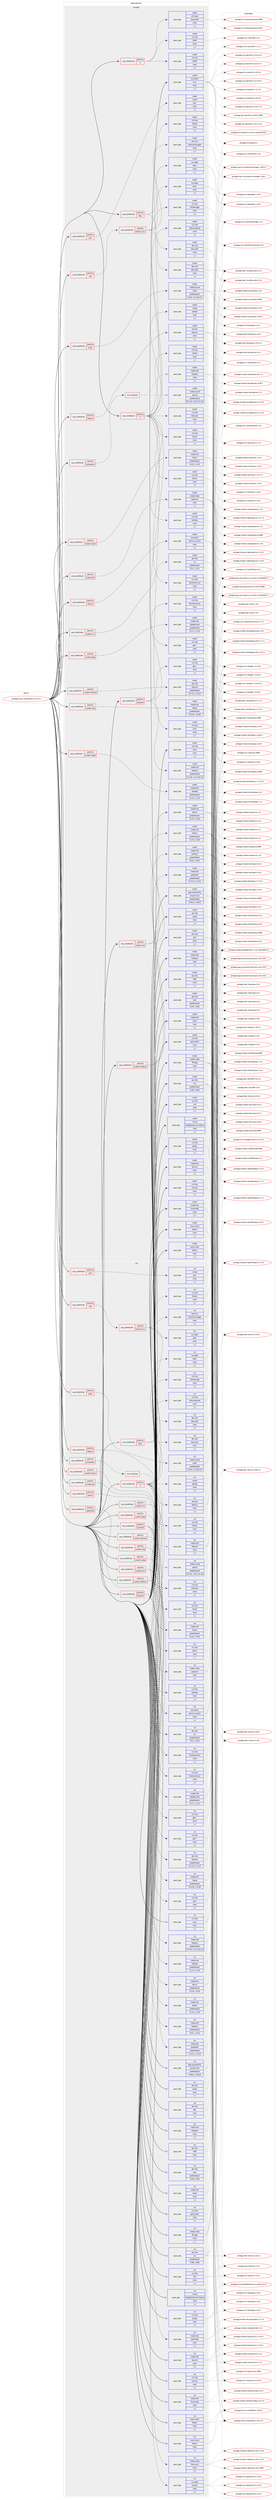 digraph prolog {

# *************
# Graph options
# *************

newrank=true;
concentrate=true;
compound=true;
graph [rankdir=LR,fontname=Helvetica,fontsize=10,ranksep=1.5];#, ranksep=2.5, nodesep=0.2];
edge  [arrowhead=vee];
node  [fontname=Helvetica,fontsize=10];

# **********
# The ebuild
# **********

subgraph cluster_leftcol {
color=gray;
label=<<i>ebuild</i>>;
id [label="portage://www-client/firefox-115.13.0", color=red, width=4, href="../www-client/firefox-115.13.0.svg"];
}

# ****************
# The dependencies
# ****************

subgraph cluster_midcol {
color=gray;
label=<<i>dependencies</i>>;
subgraph cluster_compile {
fillcolor="#eeeeee";
style=filled;
label=<<i>compile</i>>;
subgraph cond119816 {
dependency449989 [label=<<TABLE BORDER="0" CELLBORDER="1" CELLSPACING="0" CELLPADDING="4"><TR><TD ROWSPAN="3" CELLPADDING="10">use_conditional</TD></TR><TR><TD>positive</TD></TR><TR><TD>X</TD></TR></TABLE>>, shape=none, color=red];
subgraph pack326818 {
dependency449990 [label=<<TABLE BORDER="0" CELLBORDER="1" CELLSPACING="0" CELLPADDING="4" WIDTH="220"><TR><TD ROWSPAN="6" CELLPADDING="30">pack_dep</TD></TR><TR><TD WIDTH="110">install</TD></TR><TR><TD>virtual</TD></TR><TR><TD>opengl</TD></TR><TR><TD>none</TD></TR><TR><TD>[,,]</TD></TR></TABLE>>, shape=none, color=blue];
}
dependency449989:e -> dependency449990:w [weight=20,style="dashed",arrowhead="vee"];
subgraph pack326819 {
dependency449991 [label=<<TABLE BORDER="0" CELLBORDER="1" CELLSPACING="0" CELLPADDING="4" WIDTH="220"><TR><TD ROWSPAN="6" CELLPADDING="30">pack_dep</TD></TR><TR><TD WIDTH="110">install</TD></TR><TR><TD>x11-libs</TD></TR><TR><TD>cairo</TD></TR><TR><TD>none</TD></TR><TR><TD>[,,]</TD></TR></TABLE>>, shape=none, color=blue];
}
dependency449989:e -> dependency449991:w [weight=20,style="dashed",arrowhead="vee"];
subgraph pack326820 {
dependency449992 [label=<<TABLE BORDER="0" CELLBORDER="1" CELLSPACING="0" CELLPADDING="4" WIDTH="220"><TR><TD ROWSPAN="6" CELLPADDING="30">pack_dep</TD></TR><TR><TD WIDTH="110">install</TD></TR><TR><TD>x11-libs</TD></TR><TR><TD>gtk+</TD></TR><TR><TD>none</TD></TR><TR><TD>[,,]</TD></TR></TABLE>>, shape=none, color=blue];
}
dependency449989:e -> dependency449992:w [weight=20,style="dashed",arrowhead="vee"];
subgraph pack326821 {
dependency449993 [label=<<TABLE BORDER="0" CELLBORDER="1" CELLSPACING="0" CELLPADDING="4" WIDTH="220"><TR><TD ROWSPAN="6" CELLPADDING="30">pack_dep</TD></TR><TR><TD WIDTH="110">install</TD></TR><TR><TD>x11-libs</TD></TR><TR><TD>libX11</TD></TR><TR><TD>none</TD></TR><TR><TD>[,,]</TD></TR></TABLE>>, shape=none, color=blue];
}
dependency449989:e -> dependency449993:w [weight=20,style="dashed",arrowhead="vee"];
subgraph pack326822 {
dependency449994 [label=<<TABLE BORDER="0" CELLBORDER="1" CELLSPACING="0" CELLPADDING="4" WIDTH="220"><TR><TD ROWSPAN="6" CELLPADDING="30">pack_dep</TD></TR><TR><TD WIDTH="110">install</TD></TR><TR><TD>x11-libs</TD></TR><TR><TD>libXcomposite</TD></TR><TR><TD>none</TD></TR><TR><TD>[,,]</TD></TR></TABLE>>, shape=none, color=blue];
}
dependency449989:e -> dependency449994:w [weight=20,style="dashed",arrowhead="vee"];
subgraph pack326823 {
dependency449995 [label=<<TABLE BORDER="0" CELLBORDER="1" CELLSPACING="0" CELLPADDING="4" WIDTH="220"><TR><TD ROWSPAN="6" CELLPADDING="30">pack_dep</TD></TR><TR><TD WIDTH="110">install</TD></TR><TR><TD>x11-libs</TD></TR><TR><TD>libXdamage</TD></TR><TR><TD>none</TD></TR><TR><TD>[,,]</TD></TR></TABLE>>, shape=none, color=blue];
}
dependency449989:e -> dependency449995:w [weight=20,style="dashed",arrowhead="vee"];
subgraph pack326824 {
dependency449996 [label=<<TABLE BORDER="0" CELLBORDER="1" CELLSPACING="0" CELLPADDING="4" WIDTH="220"><TR><TD ROWSPAN="6" CELLPADDING="30">pack_dep</TD></TR><TR><TD WIDTH="110">install</TD></TR><TR><TD>x11-libs</TD></TR><TR><TD>libXext</TD></TR><TR><TD>none</TD></TR><TR><TD>[,,]</TD></TR></TABLE>>, shape=none, color=blue];
}
dependency449989:e -> dependency449996:w [weight=20,style="dashed",arrowhead="vee"];
subgraph pack326825 {
dependency449997 [label=<<TABLE BORDER="0" CELLBORDER="1" CELLSPACING="0" CELLPADDING="4" WIDTH="220"><TR><TD ROWSPAN="6" CELLPADDING="30">pack_dep</TD></TR><TR><TD WIDTH="110">install</TD></TR><TR><TD>x11-libs</TD></TR><TR><TD>libXfixes</TD></TR><TR><TD>none</TD></TR><TR><TD>[,,]</TD></TR></TABLE>>, shape=none, color=blue];
}
dependency449989:e -> dependency449997:w [weight=20,style="dashed",arrowhead="vee"];
subgraph pack326826 {
dependency449998 [label=<<TABLE BORDER="0" CELLBORDER="1" CELLSPACING="0" CELLPADDING="4" WIDTH="220"><TR><TD ROWSPAN="6" CELLPADDING="30">pack_dep</TD></TR><TR><TD WIDTH="110">install</TD></TR><TR><TD>x11-libs</TD></TR><TR><TD>libxkbcommon</TD></TR><TR><TD>none</TD></TR><TR><TD>[,,]</TD></TR></TABLE>>, shape=none, color=blue];
}
dependency449989:e -> dependency449998:w [weight=20,style="dashed",arrowhead="vee"];
subgraph pack326827 {
dependency449999 [label=<<TABLE BORDER="0" CELLBORDER="1" CELLSPACING="0" CELLPADDING="4" WIDTH="220"><TR><TD ROWSPAN="6" CELLPADDING="30">pack_dep</TD></TR><TR><TD WIDTH="110">install</TD></TR><TR><TD>x11-libs</TD></TR><TR><TD>libXrandr</TD></TR><TR><TD>none</TD></TR><TR><TD>[,,]</TD></TR></TABLE>>, shape=none, color=blue];
}
dependency449989:e -> dependency449999:w [weight=20,style="dashed",arrowhead="vee"];
subgraph pack326828 {
dependency450000 [label=<<TABLE BORDER="0" CELLBORDER="1" CELLSPACING="0" CELLPADDING="4" WIDTH="220"><TR><TD ROWSPAN="6" CELLPADDING="30">pack_dep</TD></TR><TR><TD WIDTH="110">install</TD></TR><TR><TD>x11-libs</TD></TR><TR><TD>libXtst</TD></TR><TR><TD>none</TD></TR><TR><TD>[,,]</TD></TR></TABLE>>, shape=none, color=blue];
}
dependency449989:e -> dependency450000:w [weight=20,style="dashed",arrowhead="vee"];
subgraph pack326829 {
dependency450001 [label=<<TABLE BORDER="0" CELLBORDER="1" CELLSPACING="0" CELLPADDING="4" WIDTH="220"><TR><TD ROWSPAN="6" CELLPADDING="30">pack_dep</TD></TR><TR><TD WIDTH="110">install</TD></TR><TR><TD>x11-libs</TD></TR><TR><TD>libxcb</TD></TR><TR><TD>none</TD></TR><TR><TD>[,,]</TD></TR></TABLE>>, shape=none, color=blue];
}
dependency449989:e -> dependency450001:w [weight=20,style="dashed",arrowhead="vee"];
}
id:e -> dependency449989:w [weight=20,style="solid",arrowhead="vee"];
subgraph cond119817 {
dependency450002 [label=<<TABLE BORDER="0" CELLBORDER="1" CELLSPACING="0" CELLPADDING="4"><TR><TD ROWSPAN="3" CELLPADDING="10">use_conditional</TD></TR><TR><TD>positive</TD></TR><TR><TD>X</TD></TR></TABLE>>, shape=none, color=red];
subgraph pack326830 {
dependency450003 [label=<<TABLE BORDER="0" CELLBORDER="1" CELLSPACING="0" CELLPADDING="4" WIDTH="220"><TR><TD ROWSPAN="6" CELLPADDING="30">pack_dep</TD></TR><TR><TD WIDTH="110">install</TD></TR><TR><TD>x11-base</TD></TR><TR><TD>xorg-proto</TD></TR><TR><TD>none</TD></TR><TR><TD>[,,]</TD></TR></TABLE>>, shape=none, color=blue];
}
dependency450002:e -> dependency450003:w [weight=20,style="dashed",arrowhead="vee"];
subgraph pack326831 {
dependency450004 [label=<<TABLE BORDER="0" CELLBORDER="1" CELLSPACING="0" CELLPADDING="4" WIDTH="220"><TR><TD ROWSPAN="6" CELLPADDING="30">pack_dep</TD></TR><TR><TD WIDTH="110">install</TD></TR><TR><TD>x11-libs</TD></TR><TR><TD>libICE</TD></TR><TR><TD>none</TD></TR><TR><TD>[,,]</TD></TR></TABLE>>, shape=none, color=blue];
}
dependency450002:e -> dependency450004:w [weight=20,style="dashed",arrowhead="vee"];
subgraph pack326832 {
dependency450005 [label=<<TABLE BORDER="0" CELLBORDER="1" CELLSPACING="0" CELLPADDING="4" WIDTH="220"><TR><TD ROWSPAN="6" CELLPADDING="30">pack_dep</TD></TR><TR><TD WIDTH="110">install</TD></TR><TR><TD>x11-libs</TD></TR><TR><TD>libSM</TD></TR><TR><TD>none</TD></TR><TR><TD>[,,]</TD></TR></TABLE>>, shape=none, color=blue];
}
dependency450002:e -> dependency450005:w [weight=20,style="dashed",arrowhead="vee"];
}
id:e -> dependency450002:w [weight=20,style="solid",arrowhead="vee"];
subgraph cond119818 {
dependency450006 [label=<<TABLE BORDER="0" CELLBORDER="1" CELLSPACING="0" CELLPADDING="4"><TR><TD ROWSPAN="3" CELLPADDING="10">use_conditional</TD></TR><TR><TD>positive</TD></TR><TR><TD>dbus</TD></TR></TABLE>>, shape=none, color=red];
subgraph pack326833 {
dependency450007 [label=<<TABLE BORDER="0" CELLBORDER="1" CELLSPACING="0" CELLPADDING="4" WIDTH="220"><TR><TD ROWSPAN="6" CELLPADDING="30">pack_dep</TD></TR><TR><TD WIDTH="110">install</TD></TR><TR><TD>dev-libs</TD></TR><TR><TD>dbus-glib</TD></TR><TR><TD>none</TD></TR><TR><TD>[,,]</TD></TR></TABLE>>, shape=none, color=blue];
}
dependency450006:e -> dependency450007:w [weight=20,style="dashed",arrowhead="vee"];
subgraph pack326834 {
dependency450008 [label=<<TABLE BORDER="0" CELLBORDER="1" CELLSPACING="0" CELLPADDING="4" WIDTH="220"><TR><TD ROWSPAN="6" CELLPADDING="30">pack_dep</TD></TR><TR><TD WIDTH="110">install</TD></TR><TR><TD>sys-apps</TD></TR><TR><TD>dbus</TD></TR><TR><TD>none</TD></TR><TR><TD>[,,]</TD></TR></TABLE>>, shape=none, color=blue];
}
dependency450006:e -> dependency450008:w [weight=20,style="dashed",arrowhead="vee"];
}
id:e -> dependency450006:w [weight=20,style="solid",arrowhead="vee"];
subgraph cond119819 {
dependency450009 [label=<<TABLE BORDER="0" CELLBORDER="1" CELLSPACING="0" CELLPADDING="4"><TR><TD ROWSPAN="3" CELLPADDING="10">use_conditional</TD></TR><TR><TD>positive</TD></TR><TR><TD>jack</TD></TR></TABLE>>, shape=none, color=red];
subgraph pack326835 {
dependency450010 [label=<<TABLE BORDER="0" CELLBORDER="1" CELLSPACING="0" CELLPADDING="4" WIDTH="220"><TR><TD ROWSPAN="6" CELLPADDING="30">pack_dep</TD></TR><TR><TD WIDTH="110">install</TD></TR><TR><TD>virtual</TD></TR><TR><TD>jack</TD></TR><TR><TD>none</TD></TR><TR><TD>[,,]</TD></TR></TABLE>>, shape=none, color=blue];
}
dependency450009:e -> dependency450010:w [weight=20,style="dashed",arrowhead="vee"];
}
id:e -> dependency450009:w [weight=20,style="solid",arrowhead="vee"];
subgraph cond119820 {
dependency450011 [label=<<TABLE BORDER="0" CELLBORDER="1" CELLSPACING="0" CELLPADDING="4"><TR><TD ROWSPAN="3" CELLPADDING="10">use_conditional</TD></TR><TR><TD>positive</TD></TR><TR><TD>libproxy</TD></TR></TABLE>>, shape=none, color=red];
subgraph pack326836 {
dependency450012 [label=<<TABLE BORDER="0" CELLBORDER="1" CELLSPACING="0" CELLPADDING="4" WIDTH="220"><TR><TD ROWSPAN="6" CELLPADDING="30">pack_dep</TD></TR><TR><TD WIDTH="110">install</TD></TR><TR><TD>net-libs</TD></TR><TR><TD>libproxy</TD></TR><TR><TD>none</TD></TR><TR><TD>[,,]</TD></TR></TABLE>>, shape=none, color=blue];
}
dependency450011:e -> dependency450012:w [weight=20,style="dashed",arrowhead="vee"];
}
id:e -> dependency450011:w [weight=20,style="solid",arrowhead="vee"];
subgraph cond119821 {
dependency450013 [label=<<TABLE BORDER="0" CELLBORDER="1" CELLSPACING="0" CELLPADDING="4"><TR><TD ROWSPAN="3" CELLPADDING="10">use_conditional</TD></TR><TR><TD>positive</TD></TR><TR><TD>pulseaudio</TD></TR></TABLE>>, shape=none, color=red];
subgraph any3113 {
dependency450014 [label=<<TABLE BORDER="0" CELLBORDER="1" CELLSPACING="0" CELLPADDING="4"><TR><TD CELLPADDING="10">any_of_group</TD></TR></TABLE>>, shape=none, color=red];subgraph pack326837 {
dependency450015 [label=<<TABLE BORDER="0" CELLBORDER="1" CELLSPACING="0" CELLPADDING="4" WIDTH="220"><TR><TD ROWSPAN="6" CELLPADDING="30">pack_dep</TD></TR><TR><TD WIDTH="110">install</TD></TR><TR><TD>media-libs</TD></TR><TR><TD>libpulse</TD></TR><TR><TD>none</TD></TR><TR><TD>[,,]</TD></TR></TABLE>>, shape=none, color=blue];
}
dependency450014:e -> dependency450015:w [weight=20,style="dotted",arrowhead="oinv"];
subgraph pack326838 {
dependency450016 [label=<<TABLE BORDER="0" CELLBORDER="1" CELLSPACING="0" CELLPADDING="4" WIDTH="220"><TR><TD ROWSPAN="6" CELLPADDING="30">pack_dep</TD></TR><TR><TD WIDTH="110">install</TD></TR><TR><TD>media-sound</TD></TR><TR><TD>apulse</TD></TR><TR><TD>greaterequal</TD></TR><TR><TD>[0.1.12,,-r4,0.1.12-r4]</TD></TR></TABLE>>, shape=none, color=blue];
}
dependency450014:e -> dependency450016:w [weight=20,style="dotted",arrowhead="oinv"];
}
dependency450013:e -> dependency450014:w [weight=20,style="dashed",arrowhead="vee"];
}
id:e -> dependency450013:w [weight=20,style="solid",arrowhead="vee"];
subgraph cond119822 {
dependency450017 [label=<<TABLE BORDER="0" CELLBORDER="1" CELLSPACING="0" CELLPADDING="4"><TR><TD ROWSPAN="3" CELLPADDING="10">use_conditional</TD></TR><TR><TD>positive</TD></TR><TR><TD>screencast</TD></TR></TABLE>>, shape=none, color=red];
subgraph pack326839 {
dependency450018 [label=<<TABLE BORDER="0" CELLBORDER="1" CELLSPACING="0" CELLPADDING="4" WIDTH="220"><TR><TD ROWSPAN="6" CELLPADDING="30">pack_dep</TD></TR><TR><TD WIDTH="110">install</TD></TR><TR><TD>media-video</TD></TR><TR><TD>pipewire</TD></TR><TR><TD>none</TD></TR><TR><TD>[,,]</TD></TR></TABLE>>, shape=none, color=blue];
}
dependency450017:e -> dependency450018:w [weight=20,style="dashed",arrowhead="vee"];
}
id:e -> dependency450017:w [weight=20,style="solid",arrowhead="vee"];
subgraph cond119823 {
dependency450019 [label=<<TABLE BORDER="0" CELLBORDER="1" CELLSPACING="0" CELLPADDING="4"><TR><TD ROWSPAN="3" CELLPADDING="10">use_conditional</TD></TR><TR><TD>positive</TD></TR><TR><TD>selinux</TD></TR></TABLE>>, shape=none, color=red];
subgraph pack326840 {
dependency450020 [label=<<TABLE BORDER="0" CELLBORDER="1" CELLSPACING="0" CELLPADDING="4" WIDTH="220"><TR><TD ROWSPAN="6" CELLPADDING="30">pack_dep</TD></TR><TR><TD WIDTH="110">install</TD></TR><TR><TD>sec-policy</TD></TR><TR><TD>selinux-mozilla</TD></TR><TR><TD>none</TD></TR><TR><TD>[,,]</TD></TR></TABLE>>, shape=none, color=blue];
}
dependency450019:e -> dependency450020:w [weight=20,style="dashed",arrowhead="vee"];
}
id:e -> dependency450019:w [weight=20,style="solid",arrowhead="vee"];
subgraph cond119824 {
dependency450021 [label=<<TABLE BORDER="0" CELLBORDER="1" CELLSPACING="0" CELLPADDING="4"><TR><TD ROWSPAN="3" CELLPADDING="10">use_conditional</TD></TR><TR><TD>positive</TD></TR><TR><TD>sndio</TD></TR></TABLE>>, shape=none, color=red];
subgraph pack326841 {
dependency450022 [label=<<TABLE BORDER="0" CELLBORDER="1" CELLSPACING="0" CELLPADDING="4" WIDTH="220"><TR><TD ROWSPAN="6" CELLPADDING="30">pack_dep</TD></TR><TR><TD WIDTH="110">install</TD></TR><TR><TD>media-sound</TD></TR><TR><TD>sndio</TD></TR><TR><TD>greaterequal</TD></TR><TR><TD>[1.8.0,,-r1,1.8.0-r1]</TD></TR></TABLE>>, shape=none, color=blue];
}
dependency450021:e -> dependency450022:w [weight=20,style="dashed",arrowhead="vee"];
}
id:e -> dependency450021:w [weight=20,style="solid",arrowhead="vee"];
subgraph cond119825 {
dependency450023 [label=<<TABLE BORDER="0" CELLBORDER="1" CELLSPACING="0" CELLPADDING="4"><TR><TD ROWSPAN="3" CELLPADDING="10">use_conditional</TD></TR><TR><TD>positive</TD></TR><TR><TD>system-av1</TD></TR></TABLE>>, shape=none, color=red];
subgraph pack326842 {
dependency450024 [label=<<TABLE BORDER="0" CELLBORDER="1" CELLSPACING="0" CELLPADDING="4" WIDTH="220"><TR><TD ROWSPAN="6" CELLPADDING="30">pack_dep</TD></TR><TR><TD WIDTH="110">install</TD></TR><TR><TD>media-libs</TD></TR><TR><TD>dav1d</TD></TR><TR><TD>greaterequal</TD></TR><TR><TD>[1.0.0,,,1.0.0]</TD></TR></TABLE>>, shape=none, color=blue];
}
dependency450023:e -> dependency450024:w [weight=20,style="dashed",arrowhead="vee"];
subgraph pack326843 {
dependency450025 [label=<<TABLE BORDER="0" CELLBORDER="1" CELLSPACING="0" CELLPADDING="4" WIDTH="220"><TR><TD ROWSPAN="6" CELLPADDING="30">pack_dep</TD></TR><TR><TD WIDTH="110">install</TD></TR><TR><TD>media-libs</TD></TR><TR><TD>libaom</TD></TR><TR><TD>greaterequal</TD></TR><TR><TD>[1.0.0,,,1.0.0]</TD></TR></TABLE>>, shape=none, color=blue];
}
dependency450023:e -> dependency450025:w [weight=20,style="dashed",arrowhead="vee"];
}
id:e -> dependency450023:w [weight=20,style="solid",arrowhead="vee"];
subgraph cond119826 {
dependency450026 [label=<<TABLE BORDER="0" CELLBORDER="1" CELLSPACING="0" CELLPADDING="4"><TR><TD ROWSPAN="3" CELLPADDING="10">use_conditional</TD></TR><TR><TD>positive</TD></TR><TR><TD>system-harfbuzz</TD></TR></TABLE>>, shape=none, color=red];
subgraph pack326844 {
dependency450027 [label=<<TABLE BORDER="0" CELLBORDER="1" CELLSPACING="0" CELLPADDING="4" WIDTH="220"><TR><TD ROWSPAN="6" CELLPADDING="30">pack_dep</TD></TR><TR><TD WIDTH="110">install</TD></TR><TR><TD>media-gfx</TD></TR><TR><TD>graphite2</TD></TR><TR><TD>greaterequal</TD></TR><TR><TD>[1.3.13,,,1.3.13]</TD></TR></TABLE>>, shape=none, color=blue];
}
dependency450026:e -> dependency450027:w [weight=20,style="dashed",arrowhead="vee"];
subgraph pack326845 {
dependency450028 [label=<<TABLE BORDER="0" CELLBORDER="1" CELLSPACING="0" CELLPADDING="4" WIDTH="220"><TR><TD ROWSPAN="6" CELLPADDING="30">pack_dep</TD></TR><TR><TD WIDTH="110">install</TD></TR><TR><TD>media-libs</TD></TR><TR><TD>harfbuzz</TD></TR><TR><TD>greaterequal</TD></TR><TR><TD>[2.8.1,,,2.8.1]</TD></TR></TABLE>>, shape=none, color=blue];
}
dependency450026:e -> dependency450028:w [weight=20,style="dashed",arrowhead="vee"];
}
id:e -> dependency450026:w [weight=20,style="solid",arrowhead="vee"];
subgraph cond119827 {
dependency450029 [label=<<TABLE BORDER="0" CELLBORDER="1" CELLSPACING="0" CELLPADDING="4"><TR><TD ROWSPAN="3" CELLPADDING="10">use_conditional</TD></TR><TR><TD>positive</TD></TR><TR><TD>system-icu</TD></TR></TABLE>>, shape=none, color=red];
subgraph pack326846 {
dependency450030 [label=<<TABLE BORDER="0" CELLBORDER="1" CELLSPACING="0" CELLPADDING="4" WIDTH="220"><TR><TD ROWSPAN="6" CELLPADDING="30">pack_dep</TD></TR><TR><TD WIDTH="110">install</TD></TR><TR><TD>dev-libs</TD></TR><TR><TD>icu</TD></TR><TR><TD>greaterequal</TD></TR><TR><TD>[73.1,,,73.1]</TD></TR></TABLE>>, shape=none, color=blue];
}
dependency450029:e -> dependency450030:w [weight=20,style="dashed",arrowhead="vee"];
}
id:e -> dependency450029:w [weight=20,style="solid",arrowhead="vee"];
subgraph cond119828 {
dependency450031 [label=<<TABLE BORDER="0" CELLBORDER="1" CELLSPACING="0" CELLPADDING="4"><TR><TD ROWSPAN="3" CELLPADDING="10">use_conditional</TD></TR><TR><TD>positive</TD></TR><TR><TD>system-jpeg</TD></TR></TABLE>>, shape=none, color=red];
subgraph pack326847 {
dependency450032 [label=<<TABLE BORDER="0" CELLBORDER="1" CELLSPACING="0" CELLPADDING="4" WIDTH="220"><TR><TD ROWSPAN="6" CELLPADDING="30">pack_dep</TD></TR><TR><TD WIDTH="110">install</TD></TR><TR><TD>media-libs</TD></TR><TR><TD>libjpeg-turbo</TD></TR><TR><TD>greaterequal</TD></TR><TR><TD>[1.2.1,,,1.2.1]</TD></TR></TABLE>>, shape=none, color=blue];
}
dependency450031:e -> dependency450032:w [weight=20,style="dashed",arrowhead="vee"];
}
id:e -> dependency450031:w [weight=20,style="solid",arrowhead="vee"];
subgraph cond119829 {
dependency450033 [label=<<TABLE BORDER="0" CELLBORDER="1" CELLSPACING="0" CELLPADDING="4"><TR><TD ROWSPAN="3" CELLPADDING="10">use_conditional</TD></TR><TR><TD>positive</TD></TR><TR><TD>system-libevent</TD></TR></TABLE>>, shape=none, color=red];
subgraph pack326848 {
dependency450034 [label=<<TABLE BORDER="0" CELLBORDER="1" CELLSPACING="0" CELLPADDING="4" WIDTH="220"><TR><TD ROWSPAN="6" CELLPADDING="30">pack_dep</TD></TR><TR><TD WIDTH="110">install</TD></TR><TR><TD>dev-libs</TD></TR><TR><TD>libevent</TD></TR><TR><TD>greaterequal</TD></TR><TR><TD>[2.1.12,,,2.1.12]</TD></TR></TABLE>>, shape=none, color=blue];
}
dependency450033:e -> dependency450034:w [weight=20,style="dashed",arrowhead="vee"];
}
id:e -> dependency450033:w [weight=20,style="solid",arrowhead="vee"];
subgraph cond119830 {
dependency450035 [label=<<TABLE BORDER="0" CELLBORDER="1" CELLSPACING="0" CELLPADDING="4"><TR><TD ROWSPAN="3" CELLPADDING="10">use_conditional</TD></TR><TR><TD>positive</TD></TR><TR><TD>system-libvpx</TD></TR></TABLE>>, shape=none, color=red];
subgraph pack326849 {
dependency450036 [label=<<TABLE BORDER="0" CELLBORDER="1" CELLSPACING="0" CELLPADDING="4" WIDTH="220"><TR><TD ROWSPAN="6" CELLPADDING="30">pack_dep</TD></TR><TR><TD WIDTH="110">install</TD></TR><TR><TD>media-libs</TD></TR><TR><TD>libvpx</TD></TR><TR><TD>greaterequal</TD></TR><TR><TD>[1.8.2,,,1.8.2]</TD></TR></TABLE>>, shape=none, color=blue];
}
dependency450035:e -> dependency450036:w [weight=20,style="dashed",arrowhead="vee"];
}
id:e -> dependency450035:w [weight=20,style="solid",arrowhead="vee"];
subgraph cond119831 {
dependency450037 [label=<<TABLE BORDER="0" CELLBORDER="1" CELLSPACING="0" CELLPADDING="4"><TR><TD ROWSPAN="3" CELLPADDING="10">use_conditional</TD></TR><TR><TD>positive</TD></TR><TR><TD>system-png</TD></TR></TABLE>>, shape=none, color=red];
subgraph pack326850 {
dependency450038 [label=<<TABLE BORDER="0" CELLBORDER="1" CELLSPACING="0" CELLPADDING="4" WIDTH="220"><TR><TD ROWSPAN="6" CELLPADDING="30">pack_dep</TD></TR><TR><TD WIDTH="110">install</TD></TR><TR><TD>media-libs</TD></TR><TR><TD>libpng</TD></TR><TR><TD>greaterequal</TD></TR><TR><TD>[1.6.35,,,1.6.35]</TD></TR></TABLE>>, shape=none, color=blue];
}
dependency450037:e -> dependency450038:w [weight=20,style="dashed",arrowhead="vee"];
}
id:e -> dependency450037:w [weight=20,style="solid",arrowhead="vee"];
subgraph cond119832 {
dependency450039 [label=<<TABLE BORDER="0" CELLBORDER="1" CELLSPACING="0" CELLPADDING="4"><TR><TD ROWSPAN="3" CELLPADDING="10">use_conditional</TD></TR><TR><TD>positive</TD></TR><TR><TD>system-webp</TD></TR></TABLE>>, shape=none, color=red];
subgraph pack326851 {
dependency450040 [label=<<TABLE BORDER="0" CELLBORDER="1" CELLSPACING="0" CELLPADDING="4" WIDTH="220"><TR><TD ROWSPAN="6" CELLPADDING="30">pack_dep</TD></TR><TR><TD WIDTH="110">install</TD></TR><TR><TD>media-libs</TD></TR><TR><TD>libwebp</TD></TR><TR><TD>greaterequal</TD></TR><TR><TD>[1.1.0,,,1.1.0]</TD></TR></TABLE>>, shape=none, color=blue];
}
dependency450039:e -> dependency450040:w [weight=20,style="dashed",arrowhead="vee"];
}
id:e -> dependency450039:w [weight=20,style="solid",arrowhead="vee"];
subgraph cond119833 {
dependency450041 [label=<<TABLE BORDER="0" CELLBORDER="1" CELLSPACING="0" CELLPADDING="4"><TR><TD ROWSPAN="3" CELLPADDING="10">use_conditional</TD></TR><TR><TD>positive</TD></TR><TR><TD>wayland</TD></TR></TABLE>>, shape=none, color=red];
subgraph pack326852 {
dependency450042 [label=<<TABLE BORDER="0" CELLBORDER="1" CELLSPACING="0" CELLPADDING="4" WIDTH="220"><TR><TD ROWSPAN="6" CELLPADDING="30">pack_dep</TD></TR><TR><TD WIDTH="110">install</TD></TR><TR><TD>media-libs</TD></TR><TR><TD>libepoxy</TD></TR><TR><TD>greaterequal</TD></TR><TR><TD>[1.5.10,,-r1,1.5.10-r1]</TD></TR></TABLE>>, shape=none, color=blue];
}
dependency450041:e -> dependency450042:w [weight=20,style="dashed",arrowhead="vee"];
subgraph pack326853 {
dependency450043 [label=<<TABLE BORDER="0" CELLBORDER="1" CELLSPACING="0" CELLPADDING="4" WIDTH="220"><TR><TD ROWSPAN="6" CELLPADDING="30">pack_dep</TD></TR><TR><TD WIDTH="110">install</TD></TR><TR><TD>x11-libs</TD></TR><TR><TD>gtk+</TD></TR><TR><TD>none</TD></TR><TR><TD>[,,]</TD></TR></TABLE>>, shape=none, color=blue];
}
dependency450041:e -> dependency450043:w [weight=20,style="dashed",arrowhead="vee"];
subgraph pack326854 {
dependency450044 [label=<<TABLE BORDER="0" CELLBORDER="1" CELLSPACING="0" CELLPADDING="4" WIDTH="220"><TR><TD ROWSPAN="6" CELLPADDING="30">pack_dep</TD></TR><TR><TD WIDTH="110">install</TD></TR><TR><TD>x11-libs</TD></TR><TR><TD>libxkbcommon</TD></TR><TR><TD>none</TD></TR><TR><TD>[,,]</TD></TR></TABLE>>, shape=none, color=blue];
}
dependency450041:e -> dependency450044:w [weight=20,style="dashed",arrowhead="vee"];
}
id:e -> dependency450041:w [weight=20,style="solid",arrowhead="vee"];
subgraph cond119834 {
dependency450045 [label=<<TABLE BORDER="0" CELLBORDER="1" CELLSPACING="0" CELLPADDING="4"><TR><TD ROWSPAN="3" CELLPADDING="10">use_conditional</TD></TR><TR><TD>positive</TD></TR><TR><TD>wifi</TD></TR></TABLE>>, shape=none, color=red];
subgraph cond119835 {
dependency450046 [label=<<TABLE BORDER="0" CELLBORDER="1" CELLSPACING="0" CELLPADDING="4"><TR><TD ROWSPAN="3" CELLPADDING="10">use_conditional</TD></TR><TR><TD>positive</TD></TR><TR><TD>kernel_linux</TD></TR></TABLE>>, shape=none, color=red];
subgraph pack326855 {
dependency450047 [label=<<TABLE BORDER="0" CELLBORDER="1" CELLSPACING="0" CELLPADDING="4" WIDTH="220"><TR><TD ROWSPAN="6" CELLPADDING="30">pack_dep</TD></TR><TR><TD WIDTH="110">install</TD></TR><TR><TD>dev-libs</TD></TR><TR><TD>dbus-glib</TD></TR><TR><TD>none</TD></TR><TR><TD>[,,]</TD></TR></TABLE>>, shape=none, color=blue];
}
dependency450046:e -> dependency450047:w [weight=20,style="dashed",arrowhead="vee"];
subgraph pack326856 {
dependency450048 [label=<<TABLE BORDER="0" CELLBORDER="1" CELLSPACING="0" CELLPADDING="4" WIDTH="220"><TR><TD ROWSPAN="6" CELLPADDING="30">pack_dep</TD></TR><TR><TD WIDTH="110">install</TD></TR><TR><TD>net-misc</TD></TR><TR><TD>networkmanager</TD></TR><TR><TD>none</TD></TR><TR><TD>[,,]</TD></TR></TABLE>>, shape=none, color=blue];
}
dependency450046:e -> dependency450048:w [weight=20,style="dashed",arrowhead="vee"];
subgraph pack326857 {
dependency450049 [label=<<TABLE BORDER="0" CELLBORDER="1" CELLSPACING="0" CELLPADDING="4" WIDTH="220"><TR><TD ROWSPAN="6" CELLPADDING="30">pack_dep</TD></TR><TR><TD WIDTH="110">install</TD></TR><TR><TD>sys-apps</TD></TR><TR><TD>dbus</TD></TR><TR><TD>none</TD></TR><TR><TD>[,,]</TD></TR></TABLE>>, shape=none, color=blue];
}
dependency450046:e -> dependency450049:w [weight=20,style="dashed",arrowhead="vee"];
}
dependency450045:e -> dependency450046:w [weight=20,style="dashed",arrowhead="vee"];
}
id:e -> dependency450045:w [weight=20,style="solid",arrowhead="vee"];
subgraph pack326858 {
dependency450050 [label=<<TABLE BORDER="0" CELLBORDER="1" CELLSPACING="0" CELLPADDING="4" WIDTH="220"><TR><TD ROWSPAN="6" CELLPADDING="30">pack_dep</TD></TR><TR><TD WIDTH="110">install</TD></TR><TR><TD>app-accessibility</TD></TR><TR><TD>at-spi2-core</TD></TR><TR><TD>greaterequal</TD></TR><TR><TD>[2.46.0,,,2.46.0]</TD></TR></TABLE>>, shape=none, color=blue];
}
id:e -> dependency450050:w [weight=20,style="solid",arrowhead="vee"];
subgraph pack326859 {
dependency450051 [label=<<TABLE BORDER="0" CELLBORDER="1" CELLSPACING="0" CELLPADDING="4" WIDTH="220"><TR><TD ROWSPAN="6" CELLPADDING="30">pack_dep</TD></TR><TR><TD WIDTH="110">install</TD></TR><TR><TD>dev-libs</TD></TR><TR><TD>expat</TD></TR><TR><TD>none</TD></TR><TR><TD>[,,]</TD></TR></TABLE>>, shape=none, color=blue];
}
id:e -> dependency450051:w [weight=20,style="solid",arrowhead="vee"];
subgraph pack326860 {
dependency450052 [label=<<TABLE BORDER="0" CELLBORDER="1" CELLSPACING="0" CELLPADDING="4" WIDTH="220"><TR><TD ROWSPAN="6" CELLPADDING="30">pack_dep</TD></TR><TR><TD WIDTH="110">install</TD></TR><TR><TD>dev-libs</TD></TR><TR><TD>glib</TD></TR><TR><TD>none</TD></TR><TR><TD>[,,]</TD></TR></TABLE>>, shape=none, color=blue];
}
id:e -> dependency450052:w [weight=20,style="solid",arrowhead="vee"];
subgraph pack326861 {
dependency450053 [label=<<TABLE BORDER="0" CELLBORDER="1" CELLSPACING="0" CELLPADDING="4" WIDTH="220"><TR><TD ROWSPAN="6" CELLPADDING="30">pack_dep</TD></TR><TR><TD WIDTH="110">install</TD></TR><TR><TD>dev-libs</TD></TR><TR><TD>libffi</TD></TR><TR><TD>none</TD></TR><TR><TD>[,,]</TD></TR></TABLE>>, shape=none, color=blue];
}
id:e -> dependency450053:w [weight=20,style="solid",arrowhead="vee"];
subgraph pack326862 {
dependency450054 [label=<<TABLE BORDER="0" CELLBORDER="1" CELLSPACING="0" CELLPADDING="4" WIDTH="220"><TR><TD ROWSPAN="6" CELLPADDING="30">pack_dep</TD></TR><TR><TD WIDTH="110">install</TD></TR><TR><TD>dev-libs</TD></TR><TR><TD>nspr</TD></TR><TR><TD>greaterequal</TD></TR><TR><TD>[4.35,,,4.35]</TD></TR></TABLE>>, shape=none, color=blue];
}
id:e -> dependency450054:w [weight=20,style="solid",arrowhead="vee"];
subgraph pack326863 {
dependency450055 [label=<<TABLE BORDER="0" CELLBORDER="1" CELLSPACING="0" CELLPADDING="4" WIDTH="220"><TR><TD ROWSPAN="6" CELLPADDING="30">pack_dep</TD></TR><TR><TD WIDTH="110">install</TD></TR><TR><TD>dev-libs</TD></TR><TR><TD>nss</TD></TR><TR><TD>greaterequal</TD></TR><TR><TD>[3.90,,,3.90]</TD></TR></TABLE>>, shape=none, color=blue];
}
id:e -> dependency450055:w [weight=20,style="solid",arrowhead="vee"];
subgraph pack326864 {
dependency450056 [label=<<TABLE BORDER="0" CELLBORDER="1" CELLSPACING="0" CELLPADDING="4" WIDTH="220"><TR><TD ROWSPAN="6" CELLPADDING="30">pack_dep</TD></TR><TR><TD WIDTH="110">install</TD></TR><TR><TD>media-libs</TD></TR><TR><TD>alsa-lib</TD></TR><TR><TD>none</TD></TR><TR><TD>[,,]</TD></TR></TABLE>>, shape=none, color=blue];
}
id:e -> dependency450056:w [weight=20,style="solid",arrowhead="vee"];
subgraph pack326865 {
dependency450057 [label=<<TABLE BORDER="0" CELLBORDER="1" CELLSPACING="0" CELLPADDING="4" WIDTH="220"><TR><TD ROWSPAN="6" CELLPADDING="30">pack_dep</TD></TR><TR><TD WIDTH="110">install</TD></TR><TR><TD>media-libs</TD></TR><TR><TD>fontconfig</TD></TR><TR><TD>none</TD></TR><TR><TD>[,,]</TD></TR></TABLE>>, shape=none, color=blue];
}
id:e -> dependency450057:w [weight=20,style="solid",arrowhead="vee"];
subgraph pack326866 {
dependency450058 [label=<<TABLE BORDER="0" CELLBORDER="1" CELLSPACING="0" CELLPADDING="4" WIDTH="220"><TR><TD ROWSPAN="6" CELLPADDING="30">pack_dep</TD></TR><TR><TD WIDTH="110">install</TD></TR><TR><TD>media-libs</TD></TR><TR><TD>freetype</TD></TR><TR><TD>none</TD></TR><TR><TD>[,,]</TD></TR></TABLE>>, shape=none, color=blue];
}
id:e -> dependency450058:w [weight=20,style="solid",arrowhead="vee"];
subgraph pack326867 {
dependency450059 [label=<<TABLE BORDER="0" CELLBORDER="1" CELLSPACING="0" CELLPADDING="4" WIDTH="220"><TR><TD ROWSPAN="6" CELLPADDING="30">pack_dep</TD></TR><TR><TD WIDTH="110">install</TD></TR><TR><TD>media-libs</TD></TR><TR><TD>mesa</TD></TR><TR><TD>none</TD></TR><TR><TD>[,,]</TD></TR></TABLE>>, shape=none, color=blue];
}
id:e -> dependency450059:w [weight=20,style="solid",arrowhead="vee"];
subgraph pack326868 {
dependency450060 [label=<<TABLE BORDER="0" CELLBORDER="1" CELLSPACING="0" CELLPADDING="4" WIDTH="220"><TR><TD ROWSPAN="6" CELLPADDING="30">pack_dep</TD></TR><TR><TD WIDTH="110">install</TD></TR><TR><TD>media-video</TD></TR><TR><TD>ffmpeg</TD></TR><TR><TD>none</TD></TR><TR><TD>[,,]</TD></TR></TABLE>>, shape=none, color=blue];
}
id:e -> dependency450060:w [weight=20,style="solid",arrowhead="vee"];
subgraph pack326869 {
dependency450061 [label=<<TABLE BORDER="0" CELLBORDER="1" CELLSPACING="0" CELLPADDING="4" WIDTH="220"><TR><TD ROWSPAN="6" CELLPADDING="30">pack_dep</TD></TR><TR><TD WIDTH="110">install</TD></TR><TR><TD>sys-libs</TD></TR><TR><TD>zlib</TD></TR><TR><TD>none</TD></TR><TR><TD>[,,]</TD></TR></TABLE>>, shape=none, color=blue];
}
id:e -> dependency450061:w [weight=20,style="solid",arrowhead="vee"];
subgraph pack326870 {
dependency450062 [label=<<TABLE BORDER="0" CELLBORDER="1" CELLSPACING="0" CELLPADDING="4" WIDTH="220"><TR><TD ROWSPAN="6" CELLPADDING="30">pack_dep</TD></TR><TR><TD WIDTH="110">install</TD></TR><TR><TD>virtual</TD></TR><TR><TD>freedesktop-icon-theme</TD></TR><TR><TD>none</TD></TR><TR><TD>[,,]</TD></TR></TABLE>>, shape=none, color=blue];
}
id:e -> dependency450062:w [weight=20,style="solid",arrowhead="vee"];
subgraph pack326871 {
dependency450063 [label=<<TABLE BORDER="0" CELLBORDER="1" CELLSPACING="0" CELLPADDING="4" WIDTH="220"><TR><TD ROWSPAN="6" CELLPADDING="30">pack_dep</TD></TR><TR><TD WIDTH="110">install</TD></TR><TR><TD>x11-libs</TD></TR><TR><TD>cairo</TD></TR><TR><TD>none</TD></TR><TR><TD>[,,]</TD></TR></TABLE>>, shape=none, color=blue];
}
id:e -> dependency450063:w [weight=20,style="solid",arrowhead="vee"];
subgraph pack326872 {
dependency450064 [label=<<TABLE BORDER="0" CELLBORDER="1" CELLSPACING="0" CELLPADDING="4" WIDTH="220"><TR><TD ROWSPAN="6" CELLPADDING="30">pack_dep</TD></TR><TR><TD WIDTH="110">install</TD></TR><TR><TD>x11-libs</TD></TR><TR><TD>gdk-pixbuf</TD></TR><TR><TD>none</TD></TR><TR><TD>[,,]</TD></TR></TABLE>>, shape=none, color=blue];
}
id:e -> dependency450064:w [weight=20,style="solid",arrowhead="vee"];
subgraph pack326873 {
dependency450065 [label=<<TABLE BORDER="0" CELLBORDER="1" CELLSPACING="0" CELLPADDING="4" WIDTH="220"><TR><TD ROWSPAN="6" CELLPADDING="30">pack_dep</TD></TR><TR><TD WIDTH="110">install</TD></TR><TR><TD>x11-libs</TD></TR><TR><TD>pango</TD></TR><TR><TD>none</TD></TR><TR><TD>[,,]</TD></TR></TABLE>>, shape=none, color=blue];
}
id:e -> dependency450065:w [weight=20,style="solid",arrowhead="vee"];
subgraph pack326874 {
dependency450066 [label=<<TABLE BORDER="0" CELLBORDER="1" CELLSPACING="0" CELLPADDING="4" WIDTH="220"><TR><TD ROWSPAN="6" CELLPADDING="30">pack_dep</TD></TR><TR><TD WIDTH="110">install</TD></TR><TR><TD>x11-libs</TD></TR><TR><TD>pixman</TD></TR><TR><TD>none</TD></TR><TR><TD>[,,]</TD></TR></TABLE>>, shape=none, color=blue];
}
id:e -> dependency450066:w [weight=20,style="solid",arrowhead="vee"];
subgraph pack326875 {
dependency450067 [label=<<TABLE BORDER="0" CELLBORDER="1" CELLSPACING="0" CELLPADDING="4" WIDTH="220"><TR><TD ROWSPAN="6" CELLPADDING="30">pack_dep</TD></TR><TR><TD WIDTH="110">install</TD></TR><TR><TD>sys-devel</TD></TR><TR><TD>llvm</TD></TR><TR><TD>none</TD></TR><TR><TD>[,,]</TD></TR></TABLE>>, shape=none, color=blue];
}
id:e -> dependency450067:w [weight=20,style="solid",arrowhead="vee"];
subgraph pack326876 {
dependency450068 [label=<<TABLE BORDER="0" CELLBORDER="1" CELLSPACING="0" CELLPADDING="4" WIDTH="220"><TR><TD ROWSPAN="6" CELLPADDING="30">pack_dep</TD></TR><TR><TD WIDTH="110">install</TD></TR><TR><TD>www-client</TD></TR><TR><TD>firefox</TD></TR><TR><TD>none</TD></TR><TR><TD>[,,]</TD></TR></TABLE>>, shape=none, color=blue];
}
id:e -> dependency450068:w [weight=20,style="solid",arrowhead="vee"];
subgraph pack326877 {
dependency450069 [label=<<TABLE BORDER="0" CELLBORDER="1" CELLSPACING="0" CELLPADDING="4" WIDTH="220"><TR><TD ROWSPAN="6" CELLPADDING="30">pack_dep</TD></TR><TR><TD WIDTH="110">install</TD></TR><TR><TD>www-client</TD></TR><TR><TD>firefox</TD></TR><TR><TD>none</TD></TR><TR><TD>[,,]</TD></TR></TABLE>>, shape=none, color=blue];
}
id:e -> dependency450069:w [weight=20,style="solid",arrowhead="vee"];
}
subgraph cluster_compileandrun {
fillcolor="#eeeeee";
style=filled;
label=<<i>compile and run</i>>;
}
subgraph cluster_run {
fillcolor="#eeeeee";
style=filled;
label=<<i>run</i>>;
subgraph cond119836 {
dependency450070 [label=<<TABLE BORDER="0" CELLBORDER="1" CELLSPACING="0" CELLPADDING="4"><TR><TD ROWSPAN="3" CELLPADDING="10">use_conditional</TD></TR><TR><TD>positive</TD></TR><TR><TD>X</TD></TR></TABLE>>, shape=none, color=red];
subgraph pack326878 {
dependency450071 [label=<<TABLE BORDER="0" CELLBORDER="1" CELLSPACING="0" CELLPADDING="4" WIDTH="220"><TR><TD ROWSPAN="6" CELLPADDING="30">pack_dep</TD></TR><TR><TD WIDTH="110">run</TD></TR><TR><TD>virtual</TD></TR><TR><TD>opengl</TD></TR><TR><TD>none</TD></TR><TR><TD>[,,]</TD></TR></TABLE>>, shape=none, color=blue];
}
dependency450070:e -> dependency450071:w [weight=20,style="dashed",arrowhead="vee"];
subgraph pack326879 {
dependency450072 [label=<<TABLE BORDER="0" CELLBORDER="1" CELLSPACING="0" CELLPADDING="4" WIDTH="220"><TR><TD ROWSPAN="6" CELLPADDING="30">pack_dep</TD></TR><TR><TD WIDTH="110">run</TD></TR><TR><TD>x11-libs</TD></TR><TR><TD>cairo</TD></TR><TR><TD>none</TD></TR><TR><TD>[,,]</TD></TR></TABLE>>, shape=none, color=blue];
}
dependency450070:e -> dependency450072:w [weight=20,style="dashed",arrowhead="vee"];
subgraph pack326880 {
dependency450073 [label=<<TABLE BORDER="0" CELLBORDER="1" CELLSPACING="0" CELLPADDING="4" WIDTH="220"><TR><TD ROWSPAN="6" CELLPADDING="30">pack_dep</TD></TR><TR><TD WIDTH="110">run</TD></TR><TR><TD>x11-libs</TD></TR><TR><TD>gtk+</TD></TR><TR><TD>none</TD></TR><TR><TD>[,,]</TD></TR></TABLE>>, shape=none, color=blue];
}
dependency450070:e -> dependency450073:w [weight=20,style="dashed",arrowhead="vee"];
subgraph pack326881 {
dependency450074 [label=<<TABLE BORDER="0" CELLBORDER="1" CELLSPACING="0" CELLPADDING="4" WIDTH="220"><TR><TD ROWSPAN="6" CELLPADDING="30">pack_dep</TD></TR><TR><TD WIDTH="110">run</TD></TR><TR><TD>x11-libs</TD></TR><TR><TD>libX11</TD></TR><TR><TD>none</TD></TR><TR><TD>[,,]</TD></TR></TABLE>>, shape=none, color=blue];
}
dependency450070:e -> dependency450074:w [weight=20,style="dashed",arrowhead="vee"];
subgraph pack326882 {
dependency450075 [label=<<TABLE BORDER="0" CELLBORDER="1" CELLSPACING="0" CELLPADDING="4" WIDTH="220"><TR><TD ROWSPAN="6" CELLPADDING="30">pack_dep</TD></TR><TR><TD WIDTH="110">run</TD></TR><TR><TD>x11-libs</TD></TR><TR><TD>libXcomposite</TD></TR><TR><TD>none</TD></TR><TR><TD>[,,]</TD></TR></TABLE>>, shape=none, color=blue];
}
dependency450070:e -> dependency450075:w [weight=20,style="dashed",arrowhead="vee"];
subgraph pack326883 {
dependency450076 [label=<<TABLE BORDER="0" CELLBORDER="1" CELLSPACING="0" CELLPADDING="4" WIDTH="220"><TR><TD ROWSPAN="6" CELLPADDING="30">pack_dep</TD></TR><TR><TD WIDTH="110">run</TD></TR><TR><TD>x11-libs</TD></TR><TR><TD>libXdamage</TD></TR><TR><TD>none</TD></TR><TR><TD>[,,]</TD></TR></TABLE>>, shape=none, color=blue];
}
dependency450070:e -> dependency450076:w [weight=20,style="dashed",arrowhead="vee"];
subgraph pack326884 {
dependency450077 [label=<<TABLE BORDER="0" CELLBORDER="1" CELLSPACING="0" CELLPADDING="4" WIDTH="220"><TR><TD ROWSPAN="6" CELLPADDING="30">pack_dep</TD></TR><TR><TD WIDTH="110">run</TD></TR><TR><TD>x11-libs</TD></TR><TR><TD>libXext</TD></TR><TR><TD>none</TD></TR><TR><TD>[,,]</TD></TR></TABLE>>, shape=none, color=blue];
}
dependency450070:e -> dependency450077:w [weight=20,style="dashed",arrowhead="vee"];
subgraph pack326885 {
dependency450078 [label=<<TABLE BORDER="0" CELLBORDER="1" CELLSPACING="0" CELLPADDING="4" WIDTH="220"><TR><TD ROWSPAN="6" CELLPADDING="30">pack_dep</TD></TR><TR><TD WIDTH="110">run</TD></TR><TR><TD>x11-libs</TD></TR><TR><TD>libXfixes</TD></TR><TR><TD>none</TD></TR><TR><TD>[,,]</TD></TR></TABLE>>, shape=none, color=blue];
}
dependency450070:e -> dependency450078:w [weight=20,style="dashed",arrowhead="vee"];
subgraph pack326886 {
dependency450079 [label=<<TABLE BORDER="0" CELLBORDER="1" CELLSPACING="0" CELLPADDING="4" WIDTH="220"><TR><TD ROWSPAN="6" CELLPADDING="30">pack_dep</TD></TR><TR><TD WIDTH="110">run</TD></TR><TR><TD>x11-libs</TD></TR><TR><TD>libxkbcommon</TD></TR><TR><TD>none</TD></TR><TR><TD>[,,]</TD></TR></TABLE>>, shape=none, color=blue];
}
dependency450070:e -> dependency450079:w [weight=20,style="dashed",arrowhead="vee"];
subgraph pack326887 {
dependency450080 [label=<<TABLE BORDER="0" CELLBORDER="1" CELLSPACING="0" CELLPADDING="4" WIDTH="220"><TR><TD ROWSPAN="6" CELLPADDING="30">pack_dep</TD></TR><TR><TD WIDTH="110">run</TD></TR><TR><TD>x11-libs</TD></TR><TR><TD>libXrandr</TD></TR><TR><TD>none</TD></TR><TR><TD>[,,]</TD></TR></TABLE>>, shape=none, color=blue];
}
dependency450070:e -> dependency450080:w [weight=20,style="dashed",arrowhead="vee"];
subgraph pack326888 {
dependency450081 [label=<<TABLE BORDER="0" CELLBORDER="1" CELLSPACING="0" CELLPADDING="4" WIDTH="220"><TR><TD ROWSPAN="6" CELLPADDING="30">pack_dep</TD></TR><TR><TD WIDTH="110">run</TD></TR><TR><TD>x11-libs</TD></TR><TR><TD>libXtst</TD></TR><TR><TD>none</TD></TR><TR><TD>[,,]</TD></TR></TABLE>>, shape=none, color=blue];
}
dependency450070:e -> dependency450081:w [weight=20,style="dashed",arrowhead="vee"];
subgraph pack326889 {
dependency450082 [label=<<TABLE BORDER="0" CELLBORDER="1" CELLSPACING="0" CELLPADDING="4" WIDTH="220"><TR><TD ROWSPAN="6" CELLPADDING="30">pack_dep</TD></TR><TR><TD WIDTH="110">run</TD></TR><TR><TD>x11-libs</TD></TR><TR><TD>libxcb</TD></TR><TR><TD>none</TD></TR><TR><TD>[,,]</TD></TR></TABLE>>, shape=none, color=blue];
}
dependency450070:e -> dependency450082:w [weight=20,style="dashed",arrowhead="vee"];
}
id:e -> dependency450070:w [weight=20,style="solid",arrowhead="odot"];
subgraph cond119837 {
dependency450083 [label=<<TABLE BORDER="0" CELLBORDER="1" CELLSPACING="0" CELLPADDING="4"><TR><TD ROWSPAN="3" CELLPADDING="10">use_conditional</TD></TR><TR><TD>positive</TD></TR><TR><TD>dbus</TD></TR></TABLE>>, shape=none, color=red];
subgraph pack326890 {
dependency450084 [label=<<TABLE BORDER="0" CELLBORDER="1" CELLSPACING="0" CELLPADDING="4" WIDTH="220"><TR><TD ROWSPAN="6" CELLPADDING="30">pack_dep</TD></TR><TR><TD WIDTH="110">run</TD></TR><TR><TD>dev-libs</TD></TR><TR><TD>dbus-glib</TD></TR><TR><TD>none</TD></TR><TR><TD>[,,]</TD></TR></TABLE>>, shape=none, color=blue];
}
dependency450083:e -> dependency450084:w [weight=20,style="dashed",arrowhead="vee"];
subgraph pack326891 {
dependency450085 [label=<<TABLE BORDER="0" CELLBORDER="1" CELLSPACING="0" CELLPADDING="4" WIDTH="220"><TR><TD ROWSPAN="6" CELLPADDING="30">pack_dep</TD></TR><TR><TD WIDTH="110">run</TD></TR><TR><TD>sys-apps</TD></TR><TR><TD>dbus</TD></TR><TR><TD>none</TD></TR><TR><TD>[,,]</TD></TR></TABLE>>, shape=none, color=blue];
}
dependency450083:e -> dependency450085:w [weight=20,style="dashed",arrowhead="vee"];
}
id:e -> dependency450083:w [weight=20,style="solid",arrowhead="odot"];
subgraph cond119838 {
dependency450086 [label=<<TABLE BORDER="0" CELLBORDER="1" CELLSPACING="0" CELLPADDING="4"><TR><TD ROWSPAN="3" CELLPADDING="10">use_conditional</TD></TR><TR><TD>positive</TD></TR><TR><TD>hwaccel</TD></TR></TABLE>>, shape=none, color=red];
subgraph pack326892 {
dependency450087 [label=<<TABLE BORDER="0" CELLBORDER="1" CELLSPACING="0" CELLPADDING="4" WIDTH="220"><TR><TD ROWSPAN="6" CELLPADDING="30">pack_dep</TD></TR><TR><TD WIDTH="110">run</TD></TR><TR><TD>media-video</TD></TR><TR><TD>libva-utils</TD></TR><TR><TD>none</TD></TR><TR><TD>[,,]</TD></TR></TABLE>>, shape=none, color=blue];
}
dependency450086:e -> dependency450087:w [weight=20,style="dashed",arrowhead="vee"];
subgraph pack326893 {
dependency450088 [label=<<TABLE BORDER="0" CELLBORDER="1" CELLSPACING="0" CELLPADDING="4" WIDTH="220"><TR><TD ROWSPAN="6" CELLPADDING="30">pack_dep</TD></TR><TR><TD WIDTH="110">run</TD></TR><TR><TD>sys-apps</TD></TR><TR><TD>pciutils</TD></TR><TR><TD>none</TD></TR><TR><TD>[,,]</TD></TR></TABLE>>, shape=none, color=blue];
}
dependency450086:e -> dependency450088:w [weight=20,style="dashed",arrowhead="vee"];
}
id:e -> dependency450086:w [weight=20,style="solid",arrowhead="odot"];
subgraph cond119839 {
dependency450089 [label=<<TABLE BORDER="0" CELLBORDER="1" CELLSPACING="0" CELLPADDING="4"><TR><TD ROWSPAN="3" CELLPADDING="10">use_conditional</TD></TR><TR><TD>positive</TD></TR><TR><TD>jack</TD></TR></TABLE>>, shape=none, color=red];
subgraph pack326894 {
dependency450090 [label=<<TABLE BORDER="0" CELLBORDER="1" CELLSPACING="0" CELLPADDING="4" WIDTH="220"><TR><TD ROWSPAN="6" CELLPADDING="30">pack_dep</TD></TR><TR><TD WIDTH="110">run</TD></TR><TR><TD>virtual</TD></TR><TR><TD>jack</TD></TR><TR><TD>none</TD></TR><TR><TD>[,,]</TD></TR></TABLE>>, shape=none, color=blue];
}
dependency450089:e -> dependency450090:w [weight=20,style="dashed",arrowhead="vee"];
}
id:e -> dependency450089:w [weight=20,style="solid",arrowhead="odot"];
subgraph cond119840 {
dependency450091 [label=<<TABLE BORDER="0" CELLBORDER="1" CELLSPACING="0" CELLPADDING="4"><TR><TD ROWSPAN="3" CELLPADDING="10">use_conditional</TD></TR><TR><TD>positive</TD></TR><TR><TD>libproxy</TD></TR></TABLE>>, shape=none, color=red];
subgraph pack326895 {
dependency450092 [label=<<TABLE BORDER="0" CELLBORDER="1" CELLSPACING="0" CELLPADDING="4" WIDTH="220"><TR><TD ROWSPAN="6" CELLPADDING="30">pack_dep</TD></TR><TR><TD WIDTH="110">run</TD></TR><TR><TD>net-libs</TD></TR><TR><TD>libproxy</TD></TR><TR><TD>none</TD></TR><TR><TD>[,,]</TD></TR></TABLE>>, shape=none, color=blue];
}
dependency450091:e -> dependency450092:w [weight=20,style="dashed",arrowhead="vee"];
}
id:e -> dependency450091:w [weight=20,style="solid",arrowhead="odot"];
subgraph cond119841 {
dependency450093 [label=<<TABLE BORDER="0" CELLBORDER="1" CELLSPACING="0" CELLPADDING="4"><TR><TD ROWSPAN="3" CELLPADDING="10">use_conditional</TD></TR><TR><TD>positive</TD></TR><TR><TD>openh264</TD></TR></TABLE>>, shape=none, color=red];
subgraph pack326896 {
dependency450094 [label=<<TABLE BORDER="0" CELLBORDER="1" CELLSPACING="0" CELLPADDING="4" WIDTH="220"><TR><TD ROWSPAN="6" CELLPADDING="30">pack_dep</TD></TR><TR><TD WIDTH="110">run</TD></TR><TR><TD>media-libs</TD></TR><TR><TD>openh264</TD></TR><TR><TD>none</TD></TR><TR><TD>[,,]</TD></TR></TABLE>>, shape=none, color=blue];
}
dependency450093:e -> dependency450094:w [weight=20,style="dashed",arrowhead="vee"];
}
id:e -> dependency450093:w [weight=20,style="solid",arrowhead="odot"];
subgraph cond119842 {
dependency450095 [label=<<TABLE BORDER="0" CELLBORDER="1" CELLSPACING="0" CELLPADDING="4"><TR><TD ROWSPAN="3" CELLPADDING="10">use_conditional</TD></TR><TR><TD>positive</TD></TR><TR><TD>pulseaudio</TD></TR></TABLE>>, shape=none, color=red];
subgraph any3114 {
dependency450096 [label=<<TABLE BORDER="0" CELLBORDER="1" CELLSPACING="0" CELLPADDING="4"><TR><TD CELLPADDING="10">any_of_group</TD></TR></TABLE>>, shape=none, color=red];subgraph pack326897 {
dependency450097 [label=<<TABLE BORDER="0" CELLBORDER="1" CELLSPACING="0" CELLPADDING="4" WIDTH="220"><TR><TD ROWSPAN="6" CELLPADDING="30">pack_dep</TD></TR><TR><TD WIDTH="110">run</TD></TR><TR><TD>media-libs</TD></TR><TR><TD>libpulse</TD></TR><TR><TD>none</TD></TR><TR><TD>[,,]</TD></TR></TABLE>>, shape=none, color=blue];
}
dependency450096:e -> dependency450097:w [weight=20,style="dotted",arrowhead="oinv"];
subgraph pack326898 {
dependency450098 [label=<<TABLE BORDER="0" CELLBORDER="1" CELLSPACING="0" CELLPADDING="4" WIDTH="220"><TR><TD ROWSPAN="6" CELLPADDING="30">pack_dep</TD></TR><TR><TD WIDTH="110">run</TD></TR><TR><TD>media-sound</TD></TR><TR><TD>apulse</TD></TR><TR><TD>greaterequal</TD></TR><TR><TD>[0.1.12,,-r4,0.1.12-r4]</TD></TR></TABLE>>, shape=none, color=blue];
}
dependency450096:e -> dependency450098:w [weight=20,style="dotted",arrowhead="oinv"];
}
dependency450095:e -> dependency450096:w [weight=20,style="dashed",arrowhead="vee"];
}
id:e -> dependency450095:w [weight=20,style="solid",arrowhead="odot"];
subgraph cond119843 {
dependency450099 [label=<<TABLE BORDER="0" CELLBORDER="1" CELLSPACING="0" CELLPADDING="4"><TR><TD ROWSPAN="3" CELLPADDING="10">use_conditional</TD></TR><TR><TD>positive</TD></TR><TR><TD>screencast</TD></TR></TABLE>>, shape=none, color=red];
subgraph pack326899 {
dependency450100 [label=<<TABLE BORDER="0" CELLBORDER="1" CELLSPACING="0" CELLPADDING="4" WIDTH="220"><TR><TD ROWSPAN="6" CELLPADDING="30">pack_dep</TD></TR><TR><TD WIDTH="110">run</TD></TR><TR><TD>media-video</TD></TR><TR><TD>pipewire</TD></TR><TR><TD>none</TD></TR><TR><TD>[,,]</TD></TR></TABLE>>, shape=none, color=blue];
}
dependency450099:e -> dependency450100:w [weight=20,style="dashed",arrowhead="vee"];
}
id:e -> dependency450099:w [weight=20,style="solid",arrowhead="odot"];
subgraph cond119844 {
dependency450101 [label=<<TABLE BORDER="0" CELLBORDER="1" CELLSPACING="0" CELLPADDING="4"><TR><TD ROWSPAN="3" CELLPADDING="10">use_conditional</TD></TR><TR><TD>positive</TD></TR><TR><TD>selinux</TD></TR></TABLE>>, shape=none, color=red];
subgraph pack326900 {
dependency450102 [label=<<TABLE BORDER="0" CELLBORDER="1" CELLSPACING="0" CELLPADDING="4" WIDTH="220"><TR><TD ROWSPAN="6" CELLPADDING="30">pack_dep</TD></TR><TR><TD WIDTH="110">run</TD></TR><TR><TD>sec-policy</TD></TR><TR><TD>selinux-mozilla</TD></TR><TR><TD>none</TD></TR><TR><TD>[,,]</TD></TR></TABLE>>, shape=none, color=blue];
}
dependency450101:e -> dependency450102:w [weight=20,style="dashed",arrowhead="vee"];
}
id:e -> dependency450101:w [weight=20,style="solid",arrowhead="odot"];
subgraph cond119845 {
dependency450103 [label=<<TABLE BORDER="0" CELLBORDER="1" CELLSPACING="0" CELLPADDING="4"><TR><TD ROWSPAN="3" CELLPADDING="10">use_conditional</TD></TR><TR><TD>positive</TD></TR><TR><TD>sndio</TD></TR></TABLE>>, shape=none, color=red];
subgraph pack326901 {
dependency450104 [label=<<TABLE BORDER="0" CELLBORDER="1" CELLSPACING="0" CELLPADDING="4" WIDTH="220"><TR><TD ROWSPAN="6" CELLPADDING="30">pack_dep</TD></TR><TR><TD WIDTH="110">run</TD></TR><TR><TD>media-sound</TD></TR><TR><TD>sndio</TD></TR><TR><TD>greaterequal</TD></TR><TR><TD>[1.8.0,,-r1,1.8.0-r1]</TD></TR></TABLE>>, shape=none, color=blue];
}
dependency450103:e -> dependency450104:w [weight=20,style="dashed",arrowhead="vee"];
}
id:e -> dependency450103:w [weight=20,style="solid",arrowhead="odot"];
subgraph cond119846 {
dependency450105 [label=<<TABLE BORDER="0" CELLBORDER="1" CELLSPACING="0" CELLPADDING="4"><TR><TD ROWSPAN="3" CELLPADDING="10">use_conditional</TD></TR><TR><TD>positive</TD></TR><TR><TD>system-av1</TD></TR></TABLE>>, shape=none, color=red];
subgraph pack326902 {
dependency450106 [label=<<TABLE BORDER="0" CELLBORDER="1" CELLSPACING="0" CELLPADDING="4" WIDTH="220"><TR><TD ROWSPAN="6" CELLPADDING="30">pack_dep</TD></TR><TR><TD WIDTH="110">run</TD></TR><TR><TD>media-libs</TD></TR><TR><TD>dav1d</TD></TR><TR><TD>greaterequal</TD></TR><TR><TD>[1.0.0,,,1.0.0]</TD></TR></TABLE>>, shape=none, color=blue];
}
dependency450105:e -> dependency450106:w [weight=20,style="dashed",arrowhead="vee"];
subgraph pack326903 {
dependency450107 [label=<<TABLE BORDER="0" CELLBORDER="1" CELLSPACING="0" CELLPADDING="4" WIDTH="220"><TR><TD ROWSPAN="6" CELLPADDING="30">pack_dep</TD></TR><TR><TD WIDTH="110">run</TD></TR><TR><TD>media-libs</TD></TR><TR><TD>libaom</TD></TR><TR><TD>greaterequal</TD></TR><TR><TD>[1.0.0,,,1.0.0]</TD></TR></TABLE>>, shape=none, color=blue];
}
dependency450105:e -> dependency450107:w [weight=20,style="dashed",arrowhead="vee"];
}
id:e -> dependency450105:w [weight=20,style="solid",arrowhead="odot"];
subgraph cond119847 {
dependency450108 [label=<<TABLE BORDER="0" CELLBORDER="1" CELLSPACING="0" CELLPADDING="4"><TR><TD ROWSPAN="3" CELLPADDING="10">use_conditional</TD></TR><TR><TD>positive</TD></TR><TR><TD>system-harfbuzz</TD></TR></TABLE>>, shape=none, color=red];
subgraph pack326904 {
dependency450109 [label=<<TABLE BORDER="0" CELLBORDER="1" CELLSPACING="0" CELLPADDING="4" WIDTH="220"><TR><TD ROWSPAN="6" CELLPADDING="30">pack_dep</TD></TR><TR><TD WIDTH="110">run</TD></TR><TR><TD>media-gfx</TD></TR><TR><TD>graphite2</TD></TR><TR><TD>greaterequal</TD></TR><TR><TD>[1.3.13,,,1.3.13]</TD></TR></TABLE>>, shape=none, color=blue];
}
dependency450108:e -> dependency450109:w [weight=20,style="dashed",arrowhead="vee"];
subgraph pack326905 {
dependency450110 [label=<<TABLE BORDER="0" CELLBORDER="1" CELLSPACING="0" CELLPADDING="4" WIDTH="220"><TR><TD ROWSPAN="6" CELLPADDING="30">pack_dep</TD></TR><TR><TD WIDTH="110">run</TD></TR><TR><TD>media-libs</TD></TR><TR><TD>harfbuzz</TD></TR><TR><TD>greaterequal</TD></TR><TR><TD>[2.8.1,,,2.8.1]</TD></TR></TABLE>>, shape=none, color=blue];
}
dependency450108:e -> dependency450110:w [weight=20,style="dashed",arrowhead="vee"];
}
id:e -> dependency450108:w [weight=20,style="solid",arrowhead="odot"];
subgraph cond119848 {
dependency450111 [label=<<TABLE BORDER="0" CELLBORDER="1" CELLSPACING="0" CELLPADDING="4"><TR><TD ROWSPAN="3" CELLPADDING="10">use_conditional</TD></TR><TR><TD>positive</TD></TR><TR><TD>system-icu</TD></TR></TABLE>>, shape=none, color=red];
subgraph pack326906 {
dependency450112 [label=<<TABLE BORDER="0" CELLBORDER="1" CELLSPACING="0" CELLPADDING="4" WIDTH="220"><TR><TD ROWSPAN="6" CELLPADDING="30">pack_dep</TD></TR><TR><TD WIDTH="110">run</TD></TR><TR><TD>dev-libs</TD></TR><TR><TD>icu</TD></TR><TR><TD>greaterequal</TD></TR><TR><TD>[73.1,,,73.1]</TD></TR></TABLE>>, shape=none, color=blue];
}
dependency450111:e -> dependency450112:w [weight=20,style="dashed",arrowhead="vee"];
}
id:e -> dependency450111:w [weight=20,style="solid",arrowhead="odot"];
subgraph cond119849 {
dependency450113 [label=<<TABLE BORDER="0" CELLBORDER="1" CELLSPACING="0" CELLPADDING="4"><TR><TD ROWSPAN="3" CELLPADDING="10">use_conditional</TD></TR><TR><TD>positive</TD></TR><TR><TD>system-jpeg</TD></TR></TABLE>>, shape=none, color=red];
subgraph pack326907 {
dependency450114 [label=<<TABLE BORDER="0" CELLBORDER="1" CELLSPACING="0" CELLPADDING="4" WIDTH="220"><TR><TD ROWSPAN="6" CELLPADDING="30">pack_dep</TD></TR><TR><TD WIDTH="110">run</TD></TR><TR><TD>media-libs</TD></TR><TR><TD>libjpeg-turbo</TD></TR><TR><TD>greaterequal</TD></TR><TR><TD>[1.2.1,,,1.2.1]</TD></TR></TABLE>>, shape=none, color=blue];
}
dependency450113:e -> dependency450114:w [weight=20,style="dashed",arrowhead="vee"];
}
id:e -> dependency450113:w [weight=20,style="solid",arrowhead="odot"];
subgraph cond119850 {
dependency450115 [label=<<TABLE BORDER="0" CELLBORDER="1" CELLSPACING="0" CELLPADDING="4"><TR><TD ROWSPAN="3" CELLPADDING="10">use_conditional</TD></TR><TR><TD>positive</TD></TR><TR><TD>system-libevent</TD></TR></TABLE>>, shape=none, color=red];
subgraph pack326908 {
dependency450116 [label=<<TABLE BORDER="0" CELLBORDER="1" CELLSPACING="0" CELLPADDING="4" WIDTH="220"><TR><TD ROWSPAN="6" CELLPADDING="30">pack_dep</TD></TR><TR><TD WIDTH="110">run</TD></TR><TR><TD>dev-libs</TD></TR><TR><TD>libevent</TD></TR><TR><TD>greaterequal</TD></TR><TR><TD>[2.1.12,,,2.1.12]</TD></TR></TABLE>>, shape=none, color=blue];
}
dependency450115:e -> dependency450116:w [weight=20,style="dashed",arrowhead="vee"];
}
id:e -> dependency450115:w [weight=20,style="solid",arrowhead="odot"];
subgraph cond119851 {
dependency450117 [label=<<TABLE BORDER="0" CELLBORDER="1" CELLSPACING="0" CELLPADDING="4"><TR><TD ROWSPAN="3" CELLPADDING="10">use_conditional</TD></TR><TR><TD>positive</TD></TR><TR><TD>system-libvpx</TD></TR></TABLE>>, shape=none, color=red];
subgraph pack326909 {
dependency450118 [label=<<TABLE BORDER="0" CELLBORDER="1" CELLSPACING="0" CELLPADDING="4" WIDTH="220"><TR><TD ROWSPAN="6" CELLPADDING="30">pack_dep</TD></TR><TR><TD WIDTH="110">run</TD></TR><TR><TD>media-libs</TD></TR><TR><TD>libvpx</TD></TR><TR><TD>greaterequal</TD></TR><TR><TD>[1.8.2,,,1.8.2]</TD></TR></TABLE>>, shape=none, color=blue];
}
dependency450117:e -> dependency450118:w [weight=20,style="dashed",arrowhead="vee"];
}
id:e -> dependency450117:w [weight=20,style="solid",arrowhead="odot"];
subgraph cond119852 {
dependency450119 [label=<<TABLE BORDER="0" CELLBORDER="1" CELLSPACING="0" CELLPADDING="4"><TR><TD ROWSPAN="3" CELLPADDING="10">use_conditional</TD></TR><TR><TD>positive</TD></TR><TR><TD>system-png</TD></TR></TABLE>>, shape=none, color=red];
subgraph pack326910 {
dependency450120 [label=<<TABLE BORDER="0" CELLBORDER="1" CELLSPACING="0" CELLPADDING="4" WIDTH="220"><TR><TD ROWSPAN="6" CELLPADDING="30">pack_dep</TD></TR><TR><TD WIDTH="110">run</TD></TR><TR><TD>media-libs</TD></TR><TR><TD>libpng</TD></TR><TR><TD>greaterequal</TD></TR><TR><TD>[1.6.35,,,1.6.35]</TD></TR></TABLE>>, shape=none, color=blue];
}
dependency450119:e -> dependency450120:w [weight=20,style="dashed",arrowhead="vee"];
}
id:e -> dependency450119:w [weight=20,style="solid",arrowhead="odot"];
subgraph cond119853 {
dependency450121 [label=<<TABLE BORDER="0" CELLBORDER="1" CELLSPACING="0" CELLPADDING="4"><TR><TD ROWSPAN="3" CELLPADDING="10">use_conditional</TD></TR><TR><TD>positive</TD></TR><TR><TD>system-webp</TD></TR></TABLE>>, shape=none, color=red];
subgraph pack326911 {
dependency450122 [label=<<TABLE BORDER="0" CELLBORDER="1" CELLSPACING="0" CELLPADDING="4" WIDTH="220"><TR><TD ROWSPAN="6" CELLPADDING="30">pack_dep</TD></TR><TR><TD WIDTH="110">run</TD></TR><TR><TD>media-libs</TD></TR><TR><TD>libwebp</TD></TR><TR><TD>greaterequal</TD></TR><TR><TD>[1.1.0,,,1.1.0]</TD></TR></TABLE>>, shape=none, color=blue];
}
dependency450121:e -> dependency450122:w [weight=20,style="dashed",arrowhead="vee"];
}
id:e -> dependency450121:w [weight=20,style="solid",arrowhead="odot"];
subgraph cond119854 {
dependency450123 [label=<<TABLE BORDER="0" CELLBORDER="1" CELLSPACING="0" CELLPADDING="4"><TR><TD ROWSPAN="3" CELLPADDING="10">use_conditional</TD></TR><TR><TD>positive</TD></TR><TR><TD>wayland</TD></TR></TABLE>>, shape=none, color=red];
subgraph pack326912 {
dependency450124 [label=<<TABLE BORDER="0" CELLBORDER="1" CELLSPACING="0" CELLPADDING="4" WIDTH="220"><TR><TD ROWSPAN="6" CELLPADDING="30">pack_dep</TD></TR><TR><TD WIDTH="110">run</TD></TR><TR><TD>media-libs</TD></TR><TR><TD>libepoxy</TD></TR><TR><TD>greaterequal</TD></TR><TR><TD>[1.5.10,,-r1,1.5.10-r1]</TD></TR></TABLE>>, shape=none, color=blue];
}
dependency450123:e -> dependency450124:w [weight=20,style="dashed",arrowhead="vee"];
subgraph pack326913 {
dependency450125 [label=<<TABLE BORDER="0" CELLBORDER="1" CELLSPACING="0" CELLPADDING="4" WIDTH="220"><TR><TD ROWSPAN="6" CELLPADDING="30">pack_dep</TD></TR><TR><TD WIDTH="110">run</TD></TR><TR><TD>x11-libs</TD></TR><TR><TD>gtk+</TD></TR><TR><TD>none</TD></TR><TR><TD>[,,]</TD></TR></TABLE>>, shape=none, color=blue];
}
dependency450123:e -> dependency450125:w [weight=20,style="dashed",arrowhead="vee"];
subgraph pack326914 {
dependency450126 [label=<<TABLE BORDER="0" CELLBORDER="1" CELLSPACING="0" CELLPADDING="4" WIDTH="220"><TR><TD ROWSPAN="6" CELLPADDING="30">pack_dep</TD></TR><TR><TD WIDTH="110">run</TD></TR><TR><TD>x11-libs</TD></TR><TR><TD>libxkbcommon</TD></TR><TR><TD>none</TD></TR><TR><TD>[,,]</TD></TR></TABLE>>, shape=none, color=blue];
}
dependency450123:e -> dependency450126:w [weight=20,style="dashed",arrowhead="vee"];
}
id:e -> dependency450123:w [weight=20,style="solid",arrowhead="odot"];
subgraph cond119855 {
dependency450127 [label=<<TABLE BORDER="0" CELLBORDER="1" CELLSPACING="0" CELLPADDING="4"><TR><TD ROWSPAN="3" CELLPADDING="10">use_conditional</TD></TR><TR><TD>positive</TD></TR><TR><TD>wifi</TD></TR></TABLE>>, shape=none, color=red];
subgraph cond119856 {
dependency450128 [label=<<TABLE BORDER="0" CELLBORDER="1" CELLSPACING="0" CELLPADDING="4"><TR><TD ROWSPAN="3" CELLPADDING="10">use_conditional</TD></TR><TR><TD>positive</TD></TR><TR><TD>kernel_linux</TD></TR></TABLE>>, shape=none, color=red];
subgraph pack326915 {
dependency450129 [label=<<TABLE BORDER="0" CELLBORDER="1" CELLSPACING="0" CELLPADDING="4" WIDTH="220"><TR><TD ROWSPAN="6" CELLPADDING="30">pack_dep</TD></TR><TR><TD WIDTH="110">run</TD></TR><TR><TD>dev-libs</TD></TR><TR><TD>dbus-glib</TD></TR><TR><TD>none</TD></TR><TR><TD>[,,]</TD></TR></TABLE>>, shape=none, color=blue];
}
dependency450128:e -> dependency450129:w [weight=20,style="dashed",arrowhead="vee"];
subgraph pack326916 {
dependency450130 [label=<<TABLE BORDER="0" CELLBORDER="1" CELLSPACING="0" CELLPADDING="4" WIDTH="220"><TR><TD ROWSPAN="6" CELLPADDING="30">pack_dep</TD></TR><TR><TD WIDTH="110">run</TD></TR><TR><TD>net-misc</TD></TR><TR><TD>networkmanager</TD></TR><TR><TD>none</TD></TR><TR><TD>[,,]</TD></TR></TABLE>>, shape=none, color=blue];
}
dependency450128:e -> dependency450130:w [weight=20,style="dashed",arrowhead="vee"];
subgraph pack326917 {
dependency450131 [label=<<TABLE BORDER="0" CELLBORDER="1" CELLSPACING="0" CELLPADDING="4" WIDTH="220"><TR><TD ROWSPAN="6" CELLPADDING="30">pack_dep</TD></TR><TR><TD WIDTH="110">run</TD></TR><TR><TD>sys-apps</TD></TR><TR><TD>dbus</TD></TR><TR><TD>none</TD></TR><TR><TD>[,,]</TD></TR></TABLE>>, shape=none, color=blue];
}
dependency450128:e -> dependency450131:w [weight=20,style="dashed",arrowhead="vee"];
}
dependency450127:e -> dependency450128:w [weight=20,style="dashed",arrowhead="vee"];
}
id:e -> dependency450127:w [weight=20,style="solid",arrowhead="odot"];
subgraph pack326918 {
dependency450132 [label=<<TABLE BORDER="0" CELLBORDER="1" CELLSPACING="0" CELLPADDING="4" WIDTH="220"><TR><TD ROWSPAN="6" CELLPADDING="30">pack_dep</TD></TR><TR><TD WIDTH="110">run</TD></TR><TR><TD>app-accessibility</TD></TR><TR><TD>at-spi2-core</TD></TR><TR><TD>greaterequal</TD></TR><TR><TD>[2.46.0,,,2.46.0]</TD></TR></TABLE>>, shape=none, color=blue];
}
id:e -> dependency450132:w [weight=20,style="solid",arrowhead="odot"];
subgraph pack326919 {
dependency450133 [label=<<TABLE BORDER="0" CELLBORDER="1" CELLSPACING="0" CELLPADDING="4" WIDTH="220"><TR><TD ROWSPAN="6" CELLPADDING="30">pack_dep</TD></TR><TR><TD WIDTH="110">run</TD></TR><TR><TD>dev-libs</TD></TR><TR><TD>expat</TD></TR><TR><TD>none</TD></TR><TR><TD>[,,]</TD></TR></TABLE>>, shape=none, color=blue];
}
id:e -> dependency450133:w [weight=20,style="solid",arrowhead="odot"];
subgraph pack326920 {
dependency450134 [label=<<TABLE BORDER="0" CELLBORDER="1" CELLSPACING="0" CELLPADDING="4" WIDTH="220"><TR><TD ROWSPAN="6" CELLPADDING="30">pack_dep</TD></TR><TR><TD WIDTH="110">run</TD></TR><TR><TD>dev-libs</TD></TR><TR><TD>glib</TD></TR><TR><TD>none</TD></TR><TR><TD>[,,]</TD></TR></TABLE>>, shape=none, color=blue];
}
id:e -> dependency450134:w [weight=20,style="solid",arrowhead="odot"];
subgraph pack326921 {
dependency450135 [label=<<TABLE BORDER="0" CELLBORDER="1" CELLSPACING="0" CELLPADDING="4" WIDTH="220"><TR><TD ROWSPAN="6" CELLPADDING="30">pack_dep</TD></TR><TR><TD WIDTH="110">run</TD></TR><TR><TD>dev-libs</TD></TR><TR><TD>libffi</TD></TR><TR><TD>none</TD></TR><TR><TD>[,,]</TD></TR></TABLE>>, shape=none, color=blue];
}
id:e -> dependency450135:w [weight=20,style="solid",arrowhead="odot"];
subgraph pack326922 {
dependency450136 [label=<<TABLE BORDER="0" CELLBORDER="1" CELLSPACING="0" CELLPADDING="4" WIDTH="220"><TR><TD ROWSPAN="6" CELLPADDING="30">pack_dep</TD></TR><TR><TD WIDTH="110">run</TD></TR><TR><TD>dev-libs</TD></TR><TR><TD>nspr</TD></TR><TR><TD>greaterequal</TD></TR><TR><TD>[4.35,,,4.35]</TD></TR></TABLE>>, shape=none, color=blue];
}
id:e -> dependency450136:w [weight=20,style="solid",arrowhead="odot"];
subgraph pack326923 {
dependency450137 [label=<<TABLE BORDER="0" CELLBORDER="1" CELLSPACING="0" CELLPADDING="4" WIDTH="220"><TR><TD ROWSPAN="6" CELLPADDING="30">pack_dep</TD></TR><TR><TD WIDTH="110">run</TD></TR><TR><TD>dev-libs</TD></TR><TR><TD>nss</TD></TR><TR><TD>greaterequal</TD></TR><TR><TD>[3.90,,,3.90]</TD></TR></TABLE>>, shape=none, color=blue];
}
id:e -> dependency450137:w [weight=20,style="solid",arrowhead="odot"];
subgraph pack326924 {
dependency450138 [label=<<TABLE BORDER="0" CELLBORDER="1" CELLSPACING="0" CELLPADDING="4" WIDTH="220"><TR><TD ROWSPAN="6" CELLPADDING="30">pack_dep</TD></TR><TR><TD WIDTH="110">run</TD></TR><TR><TD>media-libs</TD></TR><TR><TD>alsa-lib</TD></TR><TR><TD>none</TD></TR><TR><TD>[,,]</TD></TR></TABLE>>, shape=none, color=blue];
}
id:e -> dependency450138:w [weight=20,style="solid",arrowhead="odot"];
subgraph pack326925 {
dependency450139 [label=<<TABLE BORDER="0" CELLBORDER="1" CELLSPACING="0" CELLPADDING="4" WIDTH="220"><TR><TD ROWSPAN="6" CELLPADDING="30">pack_dep</TD></TR><TR><TD WIDTH="110">run</TD></TR><TR><TD>media-libs</TD></TR><TR><TD>fontconfig</TD></TR><TR><TD>none</TD></TR><TR><TD>[,,]</TD></TR></TABLE>>, shape=none, color=blue];
}
id:e -> dependency450139:w [weight=20,style="solid",arrowhead="odot"];
subgraph pack326926 {
dependency450140 [label=<<TABLE BORDER="0" CELLBORDER="1" CELLSPACING="0" CELLPADDING="4" WIDTH="220"><TR><TD ROWSPAN="6" CELLPADDING="30">pack_dep</TD></TR><TR><TD WIDTH="110">run</TD></TR><TR><TD>media-libs</TD></TR><TR><TD>freetype</TD></TR><TR><TD>none</TD></TR><TR><TD>[,,]</TD></TR></TABLE>>, shape=none, color=blue];
}
id:e -> dependency450140:w [weight=20,style="solid",arrowhead="odot"];
subgraph pack326927 {
dependency450141 [label=<<TABLE BORDER="0" CELLBORDER="1" CELLSPACING="0" CELLPADDING="4" WIDTH="220"><TR><TD ROWSPAN="6" CELLPADDING="30">pack_dep</TD></TR><TR><TD WIDTH="110">run</TD></TR><TR><TD>media-libs</TD></TR><TR><TD>mesa</TD></TR><TR><TD>none</TD></TR><TR><TD>[,,]</TD></TR></TABLE>>, shape=none, color=blue];
}
id:e -> dependency450141:w [weight=20,style="solid",arrowhead="odot"];
subgraph pack326928 {
dependency450142 [label=<<TABLE BORDER="0" CELLBORDER="1" CELLSPACING="0" CELLPADDING="4" WIDTH="220"><TR><TD ROWSPAN="6" CELLPADDING="30">pack_dep</TD></TR><TR><TD WIDTH="110">run</TD></TR><TR><TD>media-video</TD></TR><TR><TD>ffmpeg</TD></TR><TR><TD>none</TD></TR><TR><TD>[,,]</TD></TR></TABLE>>, shape=none, color=blue];
}
id:e -> dependency450142:w [weight=20,style="solid",arrowhead="odot"];
subgraph pack326929 {
dependency450143 [label=<<TABLE BORDER="0" CELLBORDER="1" CELLSPACING="0" CELLPADDING="4" WIDTH="220"><TR><TD ROWSPAN="6" CELLPADDING="30">pack_dep</TD></TR><TR><TD WIDTH="110">run</TD></TR><TR><TD>sys-libs</TD></TR><TR><TD>zlib</TD></TR><TR><TD>none</TD></TR><TR><TD>[,,]</TD></TR></TABLE>>, shape=none, color=blue];
}
id:e -> dependency450143:w [weight=20,style="solid",arrowhead="odot"];
subgraph pack326930 {
dependency450144 [label=<<TABLE BORDER="0" CELLBORDER="1" CELLSPACING="0" CELLPADDING="4" WIDTH="220"><TR><TD ROWSPAN="6" CELLPADDING="30">pack_dep</TD></TR><TR><TD WIDTH="110">run</TD></TR><TR><TD>virtual</TD></TR><TR><TD>freedesktop-icon-theme</TD></TR><TR><TD>none</TD></TR><TR><TD>[,,]</TD></TR></TABLE>>, shape=none, color=blue];
}
id:e -> dependency450144:w [weight=20,style="solid",arrowhead="odot"];
subgraph pack326931 {
dependency450145 [label=<<TABLE BORDER="0" CELLBORDER="1" CELLSPACING="0" CELLPADDING="4" WIDTH="220"><TR><TD ROWSPAN="6" CELLPADDING="30">pack_dep</TD></TR><TR><TD WIDTH="110">run</TD></TR><TR><TD>x11-libs</TD></TR><TR><TD>cairo</TD></TR><TR><TD>none</TD></TR><TR><TD>[,,]</TD></TR></TABLE>>, shape=none, color=blue];
}
id:e -> dependency450145:w [weight=20,style="solid",arrowhead="odot"];
subgraph pack326932 {
dependency450146 [label=<<TABLE BORDER="0" CELLBORDER="1" CELLSPACING="0" CELLPADDING="4" WIDTH="220"><TR><TD ROWSPAN="6" CELLPADDING="30">pack_dep</TD></TR><TR><TD WIDTH="110">run</TD></TR><TR><TD>x11-libs</TD></TR><TR><TD>gdk-pixbuf</TD></TR><TR><TD>none</TD></TR><TR><TD>[,,]</TD></TR></TABLE>>, shape=none, color=blue];
}
id:e -> dependency450146:w [weight=20,style="solid",arrowhead="odot"];
subgraph pack326933 {
dependency450147 [label=<<TABLE BORDER="0" CELLBORDER="1" CELLSPACING="0" CELLPADDING="4" WIDTH="220"><TR><TD ROWSPAN="6" CELLPADDING="30">pack_dep</TD></TR><TR><TD WIDTH="110">run</TD></TR><TR><TD>x11-libs</TD></TR><TR><TD>pango</TD></TR><TR><TD>none</TD></TR><TR><TD>[,,]</TD></TR></TABLE>>, shape=none, color=blue];
}
id:e -> dependency450147:w [weight=20,style="solid",arrowhead="odot"];
subgraph pack326934 {
dependency450148 [label=<<TABLE BORDER="0" CELLBORDER="1" CELLSPACING="0" CELLPADDING="4" WIDTH="220"><TR><TD ROWSPAN="6" CELLPADDING="30">pack_dep</TD></TR><TR><TD WIDTH="110">run</TD></TR><TR><TD>x11-libs</TD></TR><TR><TD>pixman</TD></TR><TR><TD>none</TD></TR><TR><TD>[,,]</TD></TR></TABLE>>, shape=none, color=blue];
}
id:e -> dependency450148:w [weight=20,style="solid",arrowhead="odot"];
subgraph pack326935 {
dependency450149 [label=<<TABLE BORDER="0" CELLBORDER="1" CELLSPACING="0" CELLPADDING="4" WIDTH="220"><TR><TD ROWSPAN="6" CELLPADDING="30">pack_dep</TD></TR><TR><TD WIDTH="110">run</TD></TR><TR><TD>www-client</TD></TR><TR><TD>firefox</TD></TR><TR><TD>none</TD></TR><TR><TD>[,,]</TD></TR></TABLE>>, shape=none, color=blue];
}
id:e -> dependency450149:w [weight=20,style="solid",arrowhead="odot"];
subgraph pack326936 {
dependency450150 [label=<<TABLE BORDER="0" CELLBORDER="1" CELLSPACING="0" CELLPADDING="4" WIDTH="220"><TR><TD ROWSPAN="6" CELLPADDING="30">pack_dep</TD></TR><TR><TD WIDTH="110">run</TD></TR><TR><TD>www-client</TD></TR><TR><TD>firefox</TD></TR><TR><TD>none</TD></TR><TR><TD>[,,]</TD></TR></TABLE>>, shape=none, color=blue];
}
id:e -> dependency450150:w [weight=20,style="solid",arrowhead="odot"];
}
}

# **************
# The candidates
# **************

subgraph cluster_choices {
rank=same;
color=gray;
label=<<i>candidates</i>>;

subgraph choice326818 {
color=black;
nodesep=1;
choice1181051141161179710847111112101110103108455546484511450 [label="portage://virtual/opengl-7.0-r2", color=red, width=4,href="../virtual/opengl-7.0-r2.svg"];
dependency449990:e -> choice1181051141161179710847111112101110103108455546484511450:w [style=dotted,weight="100"];
}
subgraph choice326819 {
color=black;
nodesep=1;
choice120494945108105981154799971051141114557575757 [label="portage://x11-libs/cairo-9999", color=red, width=4,href="../x11-libs/cairo-9999.svg"];
choice1204949451081059811547999710511411145494649564648 [label="portage://x11-libs/cairo-1.18.0", color=red, width=4,href="../x11-libs/cairo-1.18.0.svg"];
dependency449991:e -> choice120494945108105981154799971051141114557575757:w [style=dotted,weight="100"];
dependency449991:e -> choice1204949451081059811547999710511411145494649564648:w [style=dotted,weight="100"];
}
subgraph choice326820 {
color=black;
nodesep=1;
choice1204949451081059811547103116107434551465052465250 [label="portage://x11-libs/gtk+-3.24.42", color=red, width=4,href="../x11-libs/gtk+-3.24.42.svg"];
choice1204949451081059811547103116107434551465052465249 [label="portage://x11-libs/gtk+-3.24.41", color=red, width=4,href="../x11-libs/gtk+-3.24.41.svg"];
choice1204949451081059811547103116107434551465052465153 [label="portage://x11-libs/gtk+-3.24.35", color=red, width=4,href="../x11-libs/gtk+-3.24.35.svg"];
choice12049494510810598115471031161074345504650524651514511451 [label="portage://x11-libs/gtk+-2.24.33-r3", color=red, width=4,href="../x11-libs/gtk+-2.24.33-r3.svg"];
dependency449992:e -> choice1204949451081059811547103116107434551465052465250:w [style=dotted,weight="100"];
dependency449992:e -> choice1204949451081059811547103116107434551465052465249:w [style=dotted,weight="100"];
dependency449992:e -> choice1204949451081059811547103116107434551465052465153:w [style=dotted,weight="100"];
dependency449992:e -> choice12049494510810598115471031161074345504650524651514511451:w [style=dotted,weight="100"];
}
subgraph choice326821 {
color=black;
nodesep=1;
choice12049494510810598115471081059888494945494656464948 [label="portage://x11-libs/libX11-1.8.10", color=red, width=4,href="../x11-libs/libX11-1.8.10.svg"];
choice120494945108105981154710810598884949454946564657 [label="portage://x11-libs/libX11-1.8.9", color=red, width=4,href="../x11-libs/libX11-1.8.9.svg"];
dependency449993:e -> choice12049494510810598115471081059888494945494656464948:w [style=dotted,weight="100"];
dependency449993:e -> choice120494945108105981154710810598884949454946564657:w [style=dotted,weight="100"];
}
subgraph choice326822 {
color=black;
nodesep=1;
choice1204949451081059811547108105988899111109112111115105116101454846524654 [label="portage://x11-libs/libXcomposite-0.4.6", color=red, width=4,href="../x11-libs/libXcomposite-0.4.6.svg"];
dependency449994:e -> choice1204949451081059811547108105988899111109112111115105116101454846524654:w [style=dotted,weight="100"];
}
subgraph choice326823 {
color=black;
nodesep=1;
choice120494945108105981154710810598881009710997103101454946494654 [label="portage://x11-libs/libXdamage-1.1.6", color=red, width=4,href="../x11-libs/libXdamage-1.1.6.svg"];
dependency449995:e -> choice120494945108105981154710810598881009710997103101454946494654:w [style=dotted,weight="100"];
}
subgraph choice326824 {
color=black;
nodesep=1;
choice12049494510810598115471081059888101120116454946514654 [label="portage://x11-libs/libXext-1.3.6", color=red, width=4,href="../x11-libs/libXext-1.3.6.svg"];
dependency449996:e -> choice12049494510810598115471081059888101120116454946514654:w [style=dotted,weight="100"];
}
subgraph choice326825 {
color=black;
nodesep=1;
choice12049494510810598115471081059888102105120101115455446484649 [label="portage://x11-libs/libXfixes-6.0.1", color=red, width=4,href="../x11-libs/libXfixes-6.0.1.svg"];
dependency449997:e -> choice12049494510810598115471081059888102105120101115455446484649:w [style=dotted,weight="100"];
}
subgraph choice326826 {
color=black;
nodesep=1;
choice1204949451081059811547108105981201079899111109109111110454946554648 [label="portage://x11-libs/libxkbcommon-1.7.0", color=red, width=4,href="../x11-libs/libxkbcommon-1.7.0.svg"];
dependency449998:e -> choice1204949451081059811547108105981201079899111109109111110454946554648:w [style=dotted,weight="100"];
}
subgraph choice326827 {
color=black;
nodesep=1;
choice1204949451081059811547108105988811497110100114454946534652 [label="portage://x11-libs/libXrandr-1.5.4", color=red, width=4,href="../x11-libs/libXrandr-1.5.4.svg"];
dependency449999:e -> choice1204949451081059811547108105988811497110100114454946534652:w [style=dotted,weight="100"];
}
subgraph choice326828 {
color=black;
nodesep=1;
choice12049494510810598115471081059888116115116454946504652 [label="portage://x11-libs/libXtst-1.2.4", color=red, width=4,href="../x11-libs/libXtst-1.2.4.svg"];
dependency450000:e -> choice12049494510810598115471081059888116115116454946504652:w [style=dotted,weight="100"];
}
subgraph choice326829 {
color=black;
nodesep=1;
choice120494945108105981154710810598120999845494649554648 [label="portage://x11-libs/libxcb-1.17.0", color=red, width=4,href="../x11-libs/libxcb-1.17.0.svg"];
dependency450001:e -> choice120494945108105981154710810598120999845494649554648:w [style=dotted,weight="100"];
}
subgraph choice326830 {
color=black;
nodesep=1;
choice120494945989711510147120111114103451121141111161114557575757 [label="portage://x11-base/xorg-proto-9999", color=red, width=4,href="../x11-base/xorg-proto-9999.svg"];
choice1204949459897115101471201111141034511211411111611145504850524649 [label="portage://x11-base/xorg-proto-2024.1", color=red, width=4,href="../x11-base/xorg-proto-2024.1.svg"];
dependency450003:e -> choice120494945989711510147120111114103451121141111161114557575757:w [style=dotted,weight="100"];
dependency450003:e -> choice1204949459897115101471201111141034511211411111611145504850524649:w [style=dotted,weight="100"];
}
subgraph choice326831 {
color=black;
nodesep=1;
choice1204949451081059811547108105987367694549464946494511449 [label="portage://x11-libs/libICE-1.1.1-r1", color=red, width=4,href="../x11-libs/libICE-1.1.1-r1.svg"];
dependency450004:e -> choice1204949451081059811547108105987367694549464946494511449:w [style=dotted,weight="100"];
}
subgraph choice326832 {
color=black;
nodesep=1;
choice1204949451081059811547108105988377454946504652 [label="portage://x11-libs/libSM-1.2.4", color=red, width=4,href="../x11-libs/libSM-1.2.4.svg"];
dependency450005:e -> choice1204949451081059811547108105988377454946504652:w [style=dotted,weight="100"];
}
subgraph choice326833 {
color=black;
nodesep=1;
choice100101118451081059811547100981171154510310810598454846494950 [label="portage://dev-libs/dbus-glib-0.112", color=red, width=4,href="../dev-libs/dbus-glib-0.112.svg"];
choice100101118451081059811547100981171154510310810598454846494948 [label="portage://dev-libs/dbus-glib-0.110", color=red, width=4,href="../dev-libs/dbus-glib-0.110.svg"];
dependency450007:e -> choice100101118451081059811547100981171154510310810598454846494950:w [style=dotted,weight="100"];
dependency450007:e -> choice100101118451081059811547100981171154510310810598454846494948:w [style=dotted,weight="100"];
}
subgraph choice326834 {
color=black;
nodesep=1;
choice1151211154597112112115471009811711545494649534656 [label="portage://sys-apps/dbus-1.15.8", color=red, width=4,href="../sys-apps/dbus-1.15.8.svg"];
choice1151211154597112112115471009811711545494649534654 [label="portage://sys-apps/dbus-1.15.6", color=red, width=4,href="../sys-apps/dbus-1.15.6.svg"];
dependency450008:e -> choice1151211154597112112115471009811711545494649534656:w [style=dotted,weight="100"];
dependency450008:e -> choice1151211154597112112115471009811711545494649534654:w [style=dotted,weight="100"];
}
subgraph choice326835 {
color=black;
nodesep=1;
choice118105114116117971084710697991074550 [label="portage://virtual/jack-2", color=red, width=4,href="../virtual/jack-2.svg"];
dependency450010:e -> choice118105114116117971084710697991074550:w [style=dotted,weight="100"];
}
subgraph choice326836 {
color=black;
nodesep=1;
choice11010111645108105981154710810598112114111120121454846534653 [label="portage://net-libs/libproxy-0.5.5", color=red, width=4,href="../net-libs/libproxy-0.5.5.svg"];
choice110101116451081059811547108105981121141111201214548465346524511449 [label="portage://net-libs/libproxy-0.5.4-r1", color=red, width=4,href="../net-libs/libproxy-0.5.4-r1.svg"];
choice11010111645108105981154710810598112114111120121454846534651 [label="portage://net-libs/libproxy-0.5.3", color=red, width=4,href="../net-libs/libproxy-0.5.3.svg"];
dependency450012:e -> choice11010111645108105981154710810598112114111120121454846534653:w [style=dotted,weight="100"];
dependency450012:e -> choice110101116451081059811547108105981121141111201214548465346524511449:w [style=dotted,weight="100"];
dependency450012:e -> choice11010111645108105981154710810598112114111120121454846534651:w [style=dotted,weight="100"];
}
subgraph choice326837 {
color=black;
nodesep=1;
choice10910110010597451081059811547108105981121171081151014549554648 [label="portage://media-libs/libpulse-17.0", color=red, width=4,href="../media-libs/libpulse-17.0.svg"];
choice10910110010597451081059811547108105981121171081151014549544657574649 [label="portage://media-libs/libpulse-16.99.1", color=red, width=4,href="../media-libs/libpulse-16.99.1.svg"];
choice109101100105974510810598115471081059811211710811510145495446494511450 [label="portage://media-libs/libpulse-16.1-r2", color=red, width=4,href="../media-libs/libpulse-16.1-r2.svg"];
dependency450015:e -> choice10910110010597451081059811547108105981121171081151014549554648:w [style=dotted,weight="100"];
dependency450015:e -> choice10910110010597451081059811547108105981121171081151014549544657574649:w [style=dotted,weight="100"];
dependency450015:e -> choice109101100105974510810598115471081059811211710811510145495446494511450:w [style=dotted,weight="100"];
}
subgraph choice326838 {
color=black;
nodesep=1;
choice10910110010597451151111171101004797112117108115101454846494649514511451 [label="portage://media-sound/apulse-0.1.13-r3", color=red, width=4,href="../media-sound/apulse-0.1.13-r3.svg"];
choice10910110010597451151111171101004797112117108115101454846494649514511450 [label="portage://media-sound/apulse-0.1.13-r2", color=red, width=4,href="../media-sound/apulse-0.1.13-r2.svg"];
dependency450016:e -> choice10910110010597451151111171101004797112117108115101454846494649514511451:w [style=dotted,weight="100"];
dependency450016:e -> choice10910110010597451151111171101004797112117108115101454846494649514511450:w [style=dotted,weight="100"];
}
subgraph choice326839 {
color=black;
nodesep=1;
choice1091011001059745118105100101111471121051121011191051141014557575757 [label="portage://media-video/pipewire-9999", color=red, width=4,href="../media-video/pipewire-9999.svg"];
choice109101100105974511810510010111147112105112101119105114101454946504649 [label="portage://media-video/pipewire-1.2.1", color=red, width=4,href="../media-video/pipewire-1.2.1.svg"];
choice1091011001059745118105100101111471121051121011191051141014549465046484511450 [label="portage://media-video/pipewire-1.2.0-r2", color=red, width=4,href="../media-video/pipewire-1.2.0-r2.svg"];
choice1091011001059745118105100101111471121051121011191051141014549464846554511449 [label="portage://media-video/pipewire-1.0.7-r1", color=red, width=4,href="../media-video/pipewire-1.0.7-r1.svg"];
choice109101100105974511810510010111147112105112101119105114101454946484654 [label="portage://media-video/pipewire-1.0.6", color=red, width=4,href="../media-video/pipewire-1.0.6.svg"];
choice1091011001059745118105100101111471121051121011191051141014549464846534511449 [label="portage://media-video/pipewire-1.0.5-r1", color=red, width=4,href="../media-video/pipewire-1.0.5-r1.svg"];
choice109101100105974511810510010111147112105112101119105114101454946484653 [label="portage://media-video/pipewire-1.0.5", color=red, width=4,href="../media-video/pipewire-1.0.5.svg"];
dependency450018:e -> choice1091011001059745118105100101111471121051121011191051141014557575757:w [style=dotted,weight="100"];
dependency450018:e -> choice109101100105974511810510010111147112105112101119105114101454946504649:w [style=dotted,weight="100"];
dependency450018:e -> choice1091011001059745118105100101111471121051121011191051141014549465046484511450:w [style=dotted,weight="100"];
dependency450018:e -> choice1091011001059745118105100101111471121051121011191051141014549464846554511449:w [style=dotted,weight="100"];
dependency450018:e -> choice109101100105974511810510010111147112105112101119105114101454946484654:w [style=dotted,weight="100"];
dependency450018:e -> choice1091011001059745118105100101111471121051121011191051141014549464846534511449:w [style=dotted,weight="100"];
dependency450018:e -> choice109101100105974511810510010111147112105112101119105114101454946484653:w [style=dotted,weight="100"];
}
subgraph choice326840 {
color=black;
nodesep=1;
choice1151019945112111108105991214711510110810511011712045109111122105108108974557575757 [label="portage://sec-policy/selinux-mozilla-9999", color=red, width=4,href="../sec-policy/selinux-mozilla-9999.svg"];
choice11510199451121111081059912147115101108105110117120451091111221051081089745504650485052485050544511450 [label="portage://sec-policy/selinux-mozilla-2.20240226-r2", color=red, width=4,href="../sec-policy/selinux-mozilla-2.20240226-r2.svg"];
choice11510199451121111081059912147115101108105110117120451091111221051081089745504650485052485050544511449 [label="portage://sec-policy/selinux-mozilla-2.20240226-r1", color=red, width=4,href="../sec-policy/selinux-mozilla-2.20240226-r1.svg"];
dependency450020:e -> choice1151019945112111108105991214711510110810511011712045109111122105108108974557575757:w [style=dotted,weight="100"];
dependency450020:e -> choice11510199451121111081059912147115101108105110117120451091111221051081089745504650485052485050544511450:w [style=dotted,weight="100"];
dependency450020:e -> choice11510199451121111081059912147115101108105110117120451091111221051081089745504650485052485050544511449:w [style=dotted,weight="100"];
}
subgraph choice326841 {
color=black;
nodesep=1;
choice1091011001059745115111117110100471151101001051114557575757 [label="portage://media-sound/sndio-9999", color=red, width=4,href="../media-sound/sndio-9999.svg"];
choice109101100105974511511111711010047115110100105111454946574648 [label="portage://media-sound/sndio-1.9.0", color=red, width=4,href="../media-sound/sndio-1.9.0.svg"];
choice1091011001059745115111117110100471151101001051114549465646484511449 [label="portage://media-sound/sndio-1.8.0-r1", color=red, width=4,href="../media-sound/sndio-1.8.0-r1.svg"];
choice109101100105974511511111711010047115110100105111454946564648 [label="portage://media-sound/sndio-1.8.0", color=red, width=4,href="../media-sound/sndio-1.8.0.svg"];
dependency450022:e -> choice1091011001059745115111117110100471151101001051114557575757:w [style=dotted,weight="100"];
dependency450022:e -> choice109101100105974511511111711010047115110100105111454946574648:w [style=dotted,weight="100"];
dependency450022:e -> choice1091011001059745115111117110100471151101001051114549465646484511449:w [style=dotted,weight="100"];
dependency450022:e -> choice109101100105974511511111711010047115110100105111454946564648:w [style=dotted,weight="100"];
}
subgraph choice326842 {
color=black;
nodesep=1;
choice1091011001059745108105981154710097118491004557575757 [label="portage://media-libs/dav1d-9999", color=red, width=4,href="../media-libs/dav1d-9999.svg"];
choice109101100105974510810598115471009711849100454946524650 [label="portage://media-libs/dav1d-1.4.2", color=red, width=4,href="../media-libs/dav1d-1.4.2.svg"];
choice109101100105974510810598115471009711849100454946524649 [label="portage://media-libs/dav1d-1.4.1", color=red, width=4,href="../media-libs/dav1d-1.4.1.svg"];
choice109101100105974510810598115471009711849100454946524648 [label="portage://media-libs/dav1d-1.4.0", color=red, width=4,href="../media-libs/dav1d-1.4.0.svg"];
choice109101100105974510810598115471009711849100454946514648 [label="portage://media-libs/dav1d-1.3.0", color=red, width=4,href="../media-libs/dav1d-1.3.0.svg"];
choice109101100105974510810598115471009711849100454946504649 [label="portage://media-libs/dav1d-1.2.1", color=red, width=4,href="../media-libs/dav1d-1.2.1.svg"];
dependency450024:e -> choice1091011001059745108105981154710097118491004557575757:w [style=dotted,weight="100"];
dependency450024:e -> choice109101100105974510810598115471009711849100454946524650:w [style=dotted,weight="100"];
dependency450024:e -> choice109101100105974510810598115471009711849100454946524649:w [style=dotted,weight="100"];
dependency450024:e -> choice109101100105974510810598115471009711849100454946524648:w [style=dotted,weight="100"];
dependency450024:e -> choice109101100105974510810598115471009711849100454946514648:w [style=dotted,weight="100"];
dependency450024:e -> choice109101100105974510810598115471009711849100454946504649:w [style=dotted,weight="100"];
}
subgraph choice326843 {
color=black;
nodesep=1;
choice1091011001059745108105981154710810598971111094557575757 [label="portage://media-libs/libaom-9999", color=red, width=4,href="../media-libs/libaom-9999.svg"];
choice109101100105974510810598115471081059897111109455146574649 [label="portage://media-libs/libaom-3.9.1", color=red, width=4,href="../media-libs/libaom-3.9.1.svg"];
choice109101100105974510810598115471081059897111109455146574648 [label="portage://media-libs/libaom-3.9.0", color=red, width=4,href="../media-libs/libaom-3.9.0.svg"];
choice109101100105974510810598115471081059897111109455146564649 [label="portage://media-libs/libaom-3.8.1", color=red, width=4,href="../media-libs/libaom-3.8.1.svg"];
choice1091011001059745108105981154710810598971111094551465546484511450 [label="portage://media-libs/libaom-3.7.0-r2", color=red, width=4,href="../media-libs/libaom-3.7.0-r2.svg"];
choice109101100105974510810598115471081059897111109455146534648 [label="portage://media-libs/libaom-3.5.0", color=red, width=4,href="../media-libs/libaom-3.5.0.svg"];
dependency450025:e -> choice1091011001059745108105981154710810598971111094557575757:w [style=dotted,weight="100"];
dependency450025:e -> choice109101100105974510810598115471081059897111109455146574649:w [style=dotted,weight="100"];
dependency450025:e -> choice109101100105974510810598115471081059897111109455146574648:w [style=dotted,weight="100"];
dependency450025:e -> choice109101100105974510810598115471081059897111109455146564649:w [style=dotted,weight="100"];
dependency450025:e -> choice1091011001059745108105981154710810598971111094551465546484511450:w [style=dotted,weight="100"];
dependency450025:e -> choice109101100105974510810598115471081059897111109455146534648:w [style=dotted,weight="100"];
}
subgraph choice326844 {
color=black;
nodesep=1;
choice1091011001059745103102120471031149711210410511610150454946514649529511250485049485649484511451 [label="portage://media-gfx/graphite2-1.3.14_p20210810-r3", color=red, width=4,href="../media-gfx/graphite2-1.3.14_p20210810-r3.svg"];
dependency450027:e -> choice1091011001059745103102120471031149711210410511610150454946514649529511250485049485649484511451:w [style=dotted,weight="100"];
}
subgraph choice326845 {
color=black;
nodesep=1;
choice1091011001059745108105981154710497114102981171221224557575757 [label="portage://media-libs/harfbuzz-9999", color=red, width=4,href="../media-libs/harfbuzz-9999.svg"];
choice109101100105974510810598115471049711410298117122122455746484648 [label="portage://media-libs/harfbuzz-9.0.0", color=red, width=4,href="../media-libs/harfbuzz-9.0.0.svg"];
choice109101100105974510810598115471049711410298117122122455646534648 [label="portage://media-libs/harfbuzz-8.5.0", color=red, width=4,href="../media-libs/harfbuzz-8.5.0.svg"];
choice109101100105974510810598115471049711410298117122122455646524648 [label="portage://media-libs/harfbuzz-8.4.0", color=red, width=4,href="../media-libs/harfbuzz-8.4.0.svg"];
dependency450028:e -> choice1091011001059745108105981154710497114102981171221224557575757:w [style=dotted,weight="100"];
dependency450028:e -> choice109101100105974510810598115471049711410298117122122455746484648:w [style=dotted,weight="100"];
dependency450028:e -> choice109101100105974510810598115471049711410298117122122455646534648:w [style=dotted,weight="100"];
dependency450028:e -> choice109101100105974510810598115471049711410298117122122455646524648:w [style=dotted,weight="100"];
}
subgraph choice326846 {
color=black;
nodesep=1;
choice100101118451081059811547105991174555534649 [label="portage://dev-libs/icu-75.1", color=red, width=4,href="../dev-libs/icu-75.1.svg"];
choice100101118451081059811547105991174555524650 [label="portage://dev-libs/icu-74.2", color=red, width=4,href="../dev-libs/icu-74.2.svg"];
dependency450030:e -> choice100101118451081059811547105991174555534649:w [style=dotted,weight="100"];
dependency450030:e -> choice100101118451081059811547105991174555524650:w [style=dotted,weight="100"];
}
subgraph choice326847 {
color=black;
nodesep=1;
choice109101100105974510810598115471081059810611210110345116117114981114551464846514511449 [label="portage://media-libs/libjpeg-turbo-3.0.3-r1", color=red, width=4,href="../media-libs/libjpeg-turbo-3.0.3-r1.svg"];
choice10910110010597451081059811547108105981061121011034511611711498111455146484648 [label="portage://media-libs/libjpeg-turbo-3.0.0", color=red, width=4,href="../media-libs/libjpeg-turbo-3.0.0.svg"];
choice109101100105974510810598115471081059810611210110345116117114981114550464946534649 [label="portage://media-libs/libjpeg-turbo-2.1.5.1", color=red, width=4,href="../media-libs/libjpeg-turbo-2.1.5.1.svg"];
dependency450032:e -> choice109101100105974510810598115471081059810611210110345116117114981114551464846514511449:w [style=dotted,weight="100"];
dependency450032:e -> choice10910110010597451081059811547108105981061121011034511611711498111455146484648:w [style=dotted,weight="100"];
dependency450032:e -> choice109101100105974510810598115471081059810611210110345116117114981114550464946534649:w [style=dotted,weight="100"];
}
subgraph choice326848 {
color=black;
nodesep=1;
choice100101118451081059811547108105981011181011101164557575757 [label="portage://dev-libs/libevent-9999", color=red, width=4,href="../dev-libs/libevent-9999.svg"];
choice100101118451081059811547108105981011181011101164550465046494511450 [label="portage://dev-libs/libevent-2.2.1-r2", color=red, width=4,href="../dev-libs/libevent-2.2.1-r2.svg"];
choice10010111845108105981154710810598101118101110116455046494649504511449 [label="portage://dev-libs/libevent-2.1.12-r1", color=red, width=4,href="../dev-libs/libevent-2.1.12-r1.svg"];
dependency450034:e -> choice100101118451081059811547108105981011181011101164557575757:w [style=dotted,weight="100"];
dependency450034:e -> choice100101118451081059811547108105981011181011101164550465046494511450:w [style=dotted,weight="100"];
dependency450034:e -> choice10010111845108105981154710810598101118101110116455046494649504511449:w [style=dotted,weight="100"];
}
subgraph choice326849 {
color=black;
nodesep=1;
choice109101100105974510810598115471081059811811212045494649524649 [label="portage://media-libs/libvpx-1.14.1", color=red, width=4,href="../media-libs/libvpx-1.14.1.svg"];
choice109101100105974510810598115471081059811811212045494649524648 [label="portage://media-libs/libvpx-1.14.0", color=red, width=4,href="../media-libs/libvpx-1.14.0.svg"];
choice1091011001059745108105981154710810598118112120454946495146494511449 [label="portage://media-libs/libvpx-1.13.1-r1", color=red, width=4,href="../media-libs/libvpx-1.13.1-r1.svg"];
choice109101100105974510810598115471081059811811212045494649514649 [label="portage://media-libs/libvpx-1.13.1", color=red, width=4,href="../media-libs/libvpx-1.13.1.svg"];
dependency450036:e -> choice109101100105974510810598115471081059811811212045494649524649:w [style=dotted,weight="100"];
dependency450036:e -> choice109101100105974510810598115471081059811811212045494649524648:w [style=dotted,weight="100"];
dependency450036:e -> choice1091011001059745108105981154710810598118112120454946495146494511449:w [style=dotted,weight="100"];
dependency450036:e -> choice109101100105974510810598115471081059811811212045494649514649:w [style=dotted,weight="100"];
}
subgraph choice326850 {
color=black;
nodesep=1;
choice109101100105974510810598115471081059811211010345494654465251 [label="portage://media-libs/libpng-1.6.43", color=red, width=4,href="../media-libs/libpng-1.6.43.svg"];
choice109101100105974510810598115471081059811211010345494654465250 [label="portage://media-libs/libpng-1.6.42", color=red, width=4,href="../media-libs/libpng-1.6.42.svg"];
choice1091011001059745108105981154710810598112110103454946544652484511449 [label="portage://media-libs/libpng-1.6.40-r1", color=red, width=4,href="../media-libs/libpng-1.6.40-r1.svg"];
dependency450038:e -> choice109101100105974510810598115471081059811211010345494654465251:w [style=dotted,weight="100"];
dependency450038:e -> choice109101100105974510810598115471081059811211010345494654465250:w [style=dotted,weight="100"];
dependency450038:e -> choice1091011001059745108105981154710810598112110103454946544652484511449:w [style=dotted,weight="100"];
}
subgraph choice326851 {
color=black;
nodesep=1;
choice109101100105974510810598115471081059811910198112454946524648 [label="portage://media-libs/libwebp-1.4.0", color=red, width=4,href="../media-libs/libwebp-1.4.0.svg"];
choice109101100105974510810598115471081059811910198112454946514650 [label="portage://media-libs/libwebp-1.3.2", color=red, width=4,href="../media-libs/libwebp-1.3.2.svg"];
dependency450040:e -> choice109101100105974510810598115471081059811910198112454946524648:w [style=dotted,weight="100"];
dependency450040:e -> choice109101100105974510810598115471081059811910198112454946514650:w [style=dotted,weight="100"];
}
subgraph choice326852 {
color=black;
nodesep=1;
choice10910110010597451081059811547108105981011121111201214557575757 [label="portage://media-libs/libepoxy-9999", color=red, width=4,href="../media-libs/libepoxy-9999.svg"];
choice1091011001059745108105981154710810598101112111120121454946534649484511451 [label="portage://media-libs/libepoxy-1.5.10-r3", color=red, width=4,href="../media-libs/libepoxy-1.5.10-r3.svg"];
dependency450042:e -> choice10910110010597451081059811547108105981011121111201214557575757:w [style=dotted,weight="100"];
dependency450042:e -> choice1091011001059745108105981154710810598101112111120121454946534649484511451:w [style=dotted,weight="100"];
}
subgraph choice326853 {
color=black;
nodesep=1;
choice1204949451081059811547103116107434551465052465250 [label="portage://x11-libs/gtk+-3.24.42", color=red, width=4,href="../x11-libs/gtk+-3.24.42.svg"];
choice1204949451081059811547103116107434551465052465249 [label="portage://x11-libs/gtk+-3.24.41", color=red, width=4,href="../x11-libs/gtk+-3.24.41.svg"];
choice1204949451081059811547103116107434551465052465153 [label="portage://x11-libs/gtk+-3.24.35", color=red, width=4,href="../x11-libs/gtk+-3.24.35.svg"];
choice12049494510810598115471031161074345504650524651514511451 [label="portage://x11-libs/gtk+-2.24.33-r3", color=red, width=4,href="../x11-libs/gtk+-2.24.33-r3.svg"];
dependency450043:e -> choice1204949451081059811547103116107434551465052465250:w [style=dotted,weight="100"];
dependency450043:e -> choice1204949451081059811547103116107434551465052465249:w [style=dotted,weight="100"];
dependency450043:e -> choice1204949451081059811547103116107434551465052465153:w [style=dotted,weight="100"];
dependency450043:e -> choice12049494510810598115471031161074345504650524651514511451:w [style=dotted,weight="100"];
}
subgraph choice326854 {
color=black;
nodesep=1;
choice1204949451081059811547108105981201079899111109109111110454946554648 [label="portage://x11-libs/libxkbcommon-1.7.0", color=red, width=4,href="../x11-libs/libxkbcommon-1.7.0.svg"];
dependency450044:e -> choice1204949451081059811547108105981201079899111109109111110454946554648:w [style=dotted,weight="100"];
}
subgraph choice326855 {
color=black;
nodesep=1;
choice100101118451081059811547100981171154510310810598454846494950 [label="portage://dev-libs/dbus-glib-0.112", color=red, width=4,href="../dev-libs/dbus-glib-0.112.svg"];
choice100101118451081059811547100981171154510310810598454846494948 [label="portage://dev-libs/dbus-glib-0.110", color=red, width=4,href="../dev-libs/dbus-glib-0.110.svg"];
dependency450047:e -> choice100101118451081059811547100981171154510310810598454846494950:w [style=dotted,weight="100"];
dependency450047:e -> choice100101118451081059811547100981171154510310810598454846494948:w [style=dotted,weight="100"];
}
subgraph choice326856 {
color=black;
nodesep=1;
choice110101116451091051159947110101116119111114107109971109710310111445494652564652 [label="portage://net-misc/networkmanager-1.48.4", color=red, width=4,href="../net-misc/networkmanager-1.48.4.svg"];
choice1101011164510910511599471101011161191111141071099711097103101114454946525446484511449 [label="portage://net-misc/networkmanager-1.46.0-r1", color=red, width=4,href="../net-misc/networkmanager-1.46.0-r1.svg"];
dependency450048:e -> choice110101116451091051159947110101116119111114107109971109710310111445494652564652:w [style=dotted,weight="100"];
dependency450048:e -> choice1101011164510910511599471101011161191111141071099711097103101114454946525446484511449:w [style=dotted,weight="100"];
}
subgraph choice326857 {
color=black;
nodesep=1;
choice1151211154597112112115471009811711545494649534656 [label="portage://sys-apps/dbus-1.15.8", color=red, width=4,href="../sys-apps/dbus-1.15.8.svg"];
choice1151211154597112112115471009811711545494649534654 [label="portage://sys-apps/dbus-1.15.6", color=red, width=4,href="../sys-apps/dbus-1.15.6.svg"];
dependency450049:e -> choice1151211154597112112115471009811711545494649534656:w [style=dotted,weight="100"];
dependency450049:e -> choice1151211154597112112115471009811711545494649534654:w [style=dotted,weight="100"];
}
subgraph choice326858 {
color=black;
nodesep=1;
choice97112112459799991011151151059810510810511612147971164511511210550459911111410145504653504648 [label="portage://app-accessibility/at-spi2-core-2.52.0", color=red, width=4,href="../app-accessibility/at-spi2-core-2.52.0.svg"];
choice97112112459799991011151151059810510810511612147971164511511210550459911111410145504653484650 [label="portage://app-accessibility/at-spi2-core-2.50.2", color=red, width=4,href="../app-accessibility/at-spi2-core-2.50.2.svg"];
choice97112112459799991011151151059810510810511612147971164511511210550459911111410145504653484649 [label="portage://app-accessibility/at-spi2-core-2.50.1", color=red, width=4,href="../app-accessibility/at-spi2-core-2.50.1.svg"];
dependency450050:e -> choice97112112459799991011151151059810510810511612147971164511511210550459911111410145504653504648:w [style=dotted,weight="100"];
dependency450050:e -> choice97112112459799991011151151059810510810511612147971164511511210550459911111410145504653484650:w [style=dotted,weight="100"];
dependency450050:e -> choice97112112459799991011151151059810510810511612147971164511511210550459911111410145504653484649:w [style=dotted,weight="100"];
}
subgraph choice326859 {
color=black;
nodesep=1;
choice10010111845108105981154710112011297116455046544650 [label="portage://dev-libs/expat-2.6.2", color=red, width=4,href="../dev-libs/expat-2.6.2.svg"];
choice10010111845108105981154710112011297116455046544649 [label="portage://dev-libs/expat-2.6.1", color=red, width=4,href="../dev-libs/expat-2.6.1.svg"];
choice10010111845108105981154710112011297116455046544648 [label="portage://dev-libs/expat-2.6.0", color=red, width=4,href="../dev-libs/expat-2.6.0.svg"];
choice10010111845108105981154710112011297116455046534648 [label="portage://dev-libs/expat-2.5.0", color=red, width=4,href="../dev-libs/expat-2.5.0.svg"];
dependency450051:e -> choice10010111845108105981154710112011297116455046544650:w [style=dotted,weight="100"];
dependency450051:e -> choice10010111845108105981154710112011297116455046544649:w [style=dotted,weight="100"];
dependency450051:e -> choice10010111845108105981154710112011297116455046544648:w [style=dotted,weight="100"];
dependency450051:e -> choice10010111845108105981154710112011297116455046534648:w [style=dotted,weight="100"];
}
subgraph choice326860 {
color=black;
nodesep=1;
choice1001011184510810598115471031081059845504655564654 [label="portage://dev-libs/glib-2.78.6", color=red, width=4,href="../dev-libs/glib-2.78.6.svg"];
choice10010111845108105981154710310810598455046555646524511449 [label="portage://dev-libs/glib-2.78.4-r1", color=red, width=4,href="../dev-libs/glib-2.78.4-r1.svg"];
choice1001011184510810598115471031081059845504655564651 [label="portage://dev-libs/glib-2.78.3", color=red, width=4,href="../dev-libs/glib-2.78.3.svg"];
choice1001011184510810598115471031081059845504655544652 [label="portage://dev-libs/glib-2.76.4", color=red, width=4,href="../dev-libs/glib-2.76.4.svg"];
dependency450052:e -> choice1001011184510810598115471031081059845504655564654:w [style=dotted,weight="100"];
dependency450052:e -> choice10010111845108105981154710310810598455046555646524511449:w [style=dotted,weight="100"];
dependency450052:e -> choice1001011184510810598115471031081059845504655564651:w [style=dotted,weight="100"];
dependency450052:e -> choice1001011184510810598115471031081059845504655544652:w [style=dotted,weight="100"];
}
subgraph choice326861 {
color=black;
nodesep=1;
choice10010111845108105981154710810598102102105455146524654 [label="portage://dev-libs/libffi-3.4.6", color=red, width=4,href="../dev-libs/libffi-3.4.6.svg"];
choice100101118451081059811547108105981021021054551465246524511452 [label="portage://dev-libs/libffi-3.4.4-r4", color=red, width=4,href="../dev-libs/libffi-3.4.4-r4.svg"];
dependency450053:e -> choice10010111845108105981154710810598102102105455146524654:w [style=dotted,weight="100"];
dependency450053:e -> choice100101118451081059811547108105981021021054551465246524511452:w [style=dotted,weight="100"];
}
subgraph choice326862 {
color=black;
nodesep=1;
choice10010111845108105981154711011511211445524651534511450 [label="portage://dev-libs/nspr-4.35-r2", color=red, width=4,href="../dev-libs/nspr-4.35-r2.svg"];
dependency450054:e -> choice10010111845108105981154711011511211445524651534511450:w [style=dotted,weight="100"];
}
subgraph choice326863 {
color=black;
nodesep=1;
choice1001011184510810598115471101151154551464948504649 [label="portage://dev-libs/nss-3.102.1", color=red, width=4,href="../dev-libs/nss-3.102.1.svg"];
choice100101118451081059811547110115115455146494850 [label="portage://dev-libs/nss-3.102", color=red, width=4,href="../dev-libs/nss-3.102.svg"];
choice1001011184510810598115471101151154551464948494650 [label="portage://dev-libs/nss-3.101.2", color=red, width=4,href="../dev-libs/nss-3.101.2.svg"];
choice1001011184510810598115471101151154551464948494649 [label="portage://dev-libs/nss-3.101.1", color=red, width=4,href="../dev-libs/nss-3.101.1.svg"];
choice100101118451081059811547110115115455146574846504511449 [label="portage://dev-libs/nss-3.90.2-r1", color=red, width=4,href="../dev-libs/nss-3.90.2-r1.svg"];
dependency450055:e -> choice1001011184510810598115471101151154551464948504649:w [style=dotted,weight="100"];
dependency450055:e -> choice100101118451081059811547110115115455146494850:w [style=dotted,weight="100"];
dependency450055:e -> choice1001011184510810598115471101151154551464948494650:w [style=dotted,weight="100"];
dependency450055:e -> choice1001011184510810598115471101151154551464948494649:w [style=dotted,weight="100"];
dependency450055:e -> choice100101118451081059811547110115115455146574846504511449:w [style=dotted,weight="100"];
}
subgraph choice326864 {
color=black;
nodesep=1;
choice109101100105974510810598115479710811597451081059845494650464950 [label="portage://media-libs/alsa-lib-1.2.12", color=red, width=4,href="../media-libs/alsa-lib-1.2.12.svg"];
choice109101100105974510810598115479710811597451081059845494650464949 [label="portage://media-libs/alsa-lib-1.2.11", color=red, width=4,href="../media-libs/alsa-lib-1.2.11.svg"];
choice1091011001059745108105981154797108115974510810598454946504649484511451 [label="portage://media-libs/alsa-lib-1.2.10-r3", color=red, width=4,href="../media-libs/alsa-lib-1.2.10-r3.svg"];
choice1091011001059745108105981154797108115974510810598454946504649484511450 [label="portage://media-libs/alsa-lib-1.2.10-r2", color=red, width=4,href="../media-libs/alsa-lib-1.2.10-r2.svg"];
dependency450056:e -> choice109101100105974510810598115479710811597451081059845494650464950:w [style=dotted,weight="100"];
dependency450056:e -> choice109101100105974510810598115479710811597451081059845494650464949:w [style=dotted,weight="100"];
dependency450056:e -> choice1091011001059745108105981154797108115974510810598454946504649484511451:w [style=dotted,weight="100"];
dependency450056:e -> choice1091011001059745108105981154797108115974510810598454946504649484511450:w [style=dotted,weight="100"];
}
subgraph choice326865 {
color=black;
nodesep=1;
choice109101100105974510810598115471021111101169911111010210510345504649534648 [label="portage://media-libs/fontconfig-2.15.0", color=red, width=4,href="../media-libs/fontconfig-2.15.0.svg"];
choice1091011001059745108105981154710211111011699111110102105103455046495246504511451 [label="portage://media-libs/fontconfig-2.14.2-r3", color=red, width=4,href="../media-libs/fontconfig-2.14.2-r3.svg"];
dependency450057:e -> choice109101100105974510810598115471021111101169911111010210510345504649534648:w [style=dotted,weight="100"];
dependency450057:e -> choice1091011001059745108105981154710211111011699111110102105103455046495246504511451:w [style=dotted,weight="100"];
}
subgraph choice326866 {
color=black;
nodesep=1;
choice109101100105974510810598115471021141011011161211121014557575757 [label="portage://media-libs/freetype-9999", color=red, width=4,href="../media-libs/freetype-9999.svg"];
choice1091011001059745108105981154710211410110111612111210145504649514650 [label="portage://media-libs/freetype-2.13.2", color=red, width=4,href="../media-libs/freetype-2.13.2.svg"];
choice1091011001059745108105981154710211410110111612111210145504649514648 [label="portage://media-libs/freetype-2.13.0", color=red, width=4,href="../media-libs/freetype-2.13.0.svg"];
dependency450058:e -> choice109101100105974510810598115471021141011011161211121014557575757:w [style=dotted,weight="100"];
dependency450058:e -> choice1091011001059745108105981154710211410110111612111210145504649514650:w [style=dotted,weight="100"];
dependency450058:e -> choice1091011001059745108105981154710211410110111612111210145504649514648:w [style=dotted,weight="100"];
}
subgraph choice326867 {
color=black;
nodesep=1;
choice10910110010597451081059811547109101115974557575757 [label="portage://media-libs/mesa-9999", color=red, width=4,href="../media-libs/mesa-9999.svg"];
choice109101100105974510810598115471091011159745505246494652 [label="portage://media-libs/mesa-24.1.4", color=red, width=4,href="../media-libs/mesa-24.1.4.svg"];
choice109101100105974510810598115471091011159745505246494651 [label="portage://media-libs/mesa-24.1.3", color=red, width=4,href="../media-libs/mesa-24.1.3.svg"];
choice109101100105974510810598115471091011159745505246484657 [label="portage://media-libs/mesa-24.0.9", color=red, width=4,href="../media-libs/mesa-24.0.9.svg"];
dependency450059:e -> choice10910110010597451081059811547109101115974557575757:w [style=dotted,weight="100"];
dependency450059:e -> choice109101100105974510810598115471091011159745505246494652:w [style=dotted,weight="100"];
dependency450059:e -> choice109101100105974510810598115471091011159745505246494651:w [style=dotted,weight="100"];
dependency450059:e -> choice109101100105974510810598115471091011159745505246484657:w [style=dotted,weight="100"];
}
subgraph choice326868 {
color=black;
nodesep=1;
choice1091011001059745118105100101111471021021091121011034557575757 [label="portage://media-video/ffmpeg-9999", color=red, width=4,href="../media-video/ffmpeg-9999.svg"];
choice109101100105974511810510010111147102102109112101103455546484649 [label="portage://media-video/ffmpeg-7.0.1", color=red, width=4,href="../media-video/ffmpeg-7.0.1.svg"];
choice1091011001059745118105100101111471021021091121011034554464946494511456 [label="portage://media-video/ffmpeg-6.1.1-r8", color=red, width=4,href="../media-video/ffmpeg-6.1.1-r8.svg"];
choice1091011001059745118105100101111471021021091121011034554464946494511453 [label="portage://media-video/ffmpeg-6.1.1-r5", color=red, width=4,href="../media-video/ffmpeg-6.1.1-r5.svg"];
choice1091011001059745118105100101111471021021091121011034554464846494511452 [label="portage://media-video/ffmpeg-6.0.1-r4", color=red, width=4,href="../media-video/ffmpeg-6.0.1-r4.svg"];
choice1091011001059745118105100101111471021021091121011034552465246524511457 [label="portage://media-video/ffmpeg-4.4.4-r9", color=red, width=4,href="../media-video/ffmpeg-4.4.4-r9.svg"];
choice109101100105974511810510010111147102102109112101103455246524652451144948 [label="portage://media-video/ffmpeg-4.4.4-r10", color=red, width=4,href="../media-video/ffmpeg-4.4.4-r10.svg"];
dependency450060:e -> choice1091011001059745118105100101111471021021091121011034557575757:w [style=dotted,weight="100"];
dependency450060:e -> choice109101100105974511810510010111147102102109112101103455546484649:w [style=dotted,weight="100"];
dependency450060:e -> choice1091011001059745118105100101111471021021091121011034554464946494511456:w [style=dotted,weight="100"];
dependency450060:e -> choice1091011001059745118105100101111471021021091121011034554464946494511453:w [style=dotted,weight="100"];
dependency450060:e -> choice1091011001059745118105100101111471021021091121011034554464846494511452:w [style=dotted,weight="100"];
dependency450060:e -> choice1091011001059745118105100101111471021021091121011034552465246524511457:w [style=dotted,weight="100"];
dependency450060:e -> choice109101100105974511810510010111147102102109112101103455246524652451144948:w [style=dotted,weight="100"];
}
subgraph choice326869 {
color=black;
nodesep=1;
choice115121115451081059811547122108105984549465146494511449 [label="portage://sys-libs/zlib-1.3.1-r1", color=red, width=4,href="../sys-libs/zlib-1.3.1-r1.svg"];
choice11512111545108105981154712210810598454946514511452 [label="portage://sys-libs/zlib-1.3-r4", color=red, width=4,href="../sys-libs/zlib-1.3-r4.svg"];
dependency450061:e -> choice115121115451081059811547122108105984549465146494511449:w [style=dotted,weight="100"];
dependency450061:e -> choice11512111545108105981154712210810598454946514511452:w [style=dotted,weight="100"];
}
subgraph choice326870 {
color=black;
nodesep=1;
choice118105114116117971084710211410110110010111510711611111245105991111104511610410110910145484511452 [label="portage://virtual/freedesktop-icon-theme-0-r4", color=red, width=4,href="../virtual/freedesktop-icon-theme-0-r4.svg"];
dependency450062:e -> choice118105114116117971084710211410110110010111510711611111245105991111104511610410110910145484511452:w [style=dotted,weight="100"];
}
subgraph choice326871 {
color=black;
nodesep=1;
choice120494945108105981154799971051141114557575757 [label="portage://x11-libs/cairo-9999", color=red, width=4,href="../x11-libs/cairo-9999.svg"];
choice1204949451081059811547999710511411145494649564648 [label="portage://x11-libs/cairo-1.18.0", color=red, width=4,href="../x11-libs/cairo-1.18.0.svg"];
dependency450063:e -> choice120494945108105981154799971051141114557575757:w [style=dotted,weight="100"];
dependency450063:e -> choice1204949451081059811547999710511411145494649564648:w [style=dotted,weight="100"];
}
subgraph choice326872 {
color=black;
nodesep=1;
choice1204949451081059811547103100107451121051209811710245504652504649484511449 [label="portage://x11-libs/gdk-pixbuf-2.42.10-r1", color=red, width=4,href="../x11-libs/gdk-pixbuf-2.42.10-r1.svg"];
dependency450064:e -> choice1204949451081059811547103100107451121051209811710245504652504649484511449:w [style=dotted,weight="100"];
}
subgraph choice326873 {
color=black;
nodesep=1;
choice12049494510810598115471129711010311145494653504650 [label="portage://x11-libs/pango-1.52.2", color=red, width=4,href="../x11-libs/pango-1.52.2.svg"];
choice12049494510810598115471129711010311145494653504649 [label="portage://x11-libs/pango-1.52.1", color=red, width=4,href="../x11-libs/pango-1.52.1.svg"];
choice12049494510810598115471129711010311145494653494648 [label="portage://x11-libs/pango-1.51.0", color=red, width=4,href="../x11-libs/pango-1.51.0.svg"];
dependency450065:e -> choice12049494510810598115471129711010311145494653504650:w [style=dotted,weight="100"];
dependency450065:e -> choice12049494510810598115471129711010311145494653504649:w [style=dotted,weight="100"];
dependency450065:e -> choice12049494510810598115471129711010311145494653494648:w [style=dotted,weight="100"];
}
subgraph choice326874 {
color=black;
nodesep=1;
choice1204949451081059811547112105120109971104557575757 [label="portage://x11-libs/pixman-9999", color=red, width=4,href="../x11-libs/pixman-9999.svg"];
choice12049494510810598115471121051201099711045484652514652 [label="portage://x11-libs/pixman-0.43.4", color=red, width=4,href="../x11-libs/pixman-0.43.4.svg"];
dependency450066:e -> choice1204949451081059811547112105120109971104557575757:w [style=dotted,weight="100"];
dependency450066:e -> choice12049494510810598115471121051201099711045484652514652:w [style=dotted,weight="100"];
}
subgraph choice326875 {
color=black;
nodesep=1;
choice1151211154510010111810110847108108118109455048464846484657575757 [label="portage://sys-devel/llvm-20.0.0.9999", color=red, width=4,href="../sys-devel/llvm-20.0.0.9999.svg"];
choice115121115451001011181011084710810811810945495746494648951149949 [label="portage://sys-devel/llvm-19.1.0_rc1", color=red, width=4,href="../sys-devel/llvm-19.1.0_rc1.svg"];
choice115121115451001011181011084710810811810945495746484648951121141015048505248555048 [label="portage://sys-devel/llvm-19.0.0_pre20240720", color=red, width=4,href="../sys-devel/llvm-19.0.0_pre20240720.svg"];
choice1151211154510010111810110847108108118109454956464946564511450 [label="portage://sys-devel/llvm-18.1.8-r2", color=red, width=4,href="../sys-devel/llvm-18.1.8-r2.svg"];
choice1151211154510010111810110847108108118109454956464946564511449 [label="portage://sys-devel/llvm-18.1.8-r1", color=red, width=4,href="../sys-devel/llvm-18.1.8-r1.svg"];
choice115121115451001011181011084710810811810945495646494656 [label="portage://sys-devel/llvm-18.1.8", color=red, width=4,href="../sys-devel/llvm-18.1.8.svg"];
choice1151211154510010111810110847108108118109454955464846544511450 [label="portage://sys-devel/llvm-17.0.6-r2", color=red, width=4,href="../sys-devel/llvm-17.0.6-r2.svg"];
choice115121115451001011181011084710810811810945495546484654 [label="portage://sys-devel/llvm-17.0.6", color=red, width=4,href="../sys-devel/llvm-17.0.6.svg"];
choice115121115451001011181011084710810811810945495446484654 [label="portage://sys-devel/llvm-16.0.6", color=red, width=4,href="../sys-devel/llvm-16.0.6.svg"];
choice1151211154510010111810110847108108118109454953464846554511451 [label="portage://sys-devel/llvm-15.0.7-r3", color=red, width=4,href="../sys-devel/llvm-15.0.7-r3.svg"];
dependency450067:e -> choice1151211154510010111810110847108108118109455048464846484657575757:w [style=dotted,weight="100"];
dependency450067:e -> choice115121115451001011181011084710810811810945495746494648951149949:w [style=dotted,weight="100"];
dependency450067:e -> choice115121115451001011181011084710810811810945495746484648951121141015048505248555048:w [style=dotted,weight="100"];
dependency450067:e -> choice1151211154510010111810110847108108118109454956464946564511450:w [style=dotted,weight="100"];
dependency450067:e -> choice1151211154510010111810110847108108118109454956464946564511449:w [style=dotted,weight="100"];
dependency450067:e -> choice115121115451001011181011084710810811810945495646494656:w [style=dotted,weight="100"];
dependency450067:e -> choice1151211154510010111810110847108108118109454955464846544511450:w [style=dotted,weight="100"];
dependency450067:e -> choice115121115451001011181011084710810811810945495546484654:w [style=dotted,weight="100"];
dependency450067:e -> choice115121115451001011181011084710810811810945495446484654:w [style=dotted,weight="100"];
dependency450067:e -> choice1151211154510010111810110847108108118109454953464846554511451:w [style=dotted,weight="100"];
}
subgraph choice326876 {
color=black;
nodesep=1;
choice1191191194599108105101110116471021051141011021111204549505646484651 [label="portage://www-client/firefox-128.0.3", color=red, width=4,href="../www-client/firefox-128.0.3.svg"];
choice119119119459910810510111011647102105114101102111120454949534649514648 [label="portage://www-client/firefox-115.13.0", color=red, width=4,href="../www-client/firefox-115.13.0.svg"];
dependency450068:e -> choice1191191194599108105101110116471021051141011021111204549505646484651:w [style=dotted,weight="100"];
dependency450068:e -> choice119119119459910810510111011647102105114101102111120454949534649514648:w [style=dotted,weight="100"];
}
subgraph choice326877 {
color=black;
nodesep=1;
choice1191191194599108105101110116471021051141011021111204549505646484651 [label="portage://www-client/firefox-128.0.3", color=red, width=4,href="../www-client/firefox-128.0.3.svg"];
choice119119119459910810510111011647102105114101102111120454949534649514648 [label="portage://www-client/firefox-115.13.0", color=red, width=4,href="../www-client/firefox-115.13.0.svg"];
dependency450069:e -> choice1191191194599108105101110116471021051141011021111204549505646484651:w [style=dotted,weight="100"];
dependency450069:e -> choice119119119459910810510111011647102105114101102111120454949534649514648:w [style=dotted,weight="100"];
}
subgraph choice326878 {
color=black;
nodesep=1;
choice1181051141161179710847111112101110103108455546484511450 [label="portage://virtual/opengl-7.0-r2", color=red, width=4,href="../virtual/opengl-7.0-r2.svg"];
dependency450071:e -> choice1181051141161179710847111112101110103108455546484511450:w [style=dotted,weight="100"];
}
subgraph choice326879 {
color=black;
nodesep=1;
choice120494945108105981154799971051141114557575757 [label="portage://x11-libs/cairo-9999", color=red, width=4,href="../x11-libs/cairo-9999.svg"];
choice1204949451081059811547999710511411145494649564648 [label="portage://x11-libs/cairo-1.18.0", color=red, width=4,href="../x11-libs/cairo-1.18.0.svg"];
dependency450072:e -> choice120494945108105981154799971051141114557575757:w [style=dotted,weight="100"];
dependency450072:e -> choice1204949451081059811547999710511411145494649564648:w [style=dotted,weight="100"];
}
subgraph choice326880 {
color=black;
nodesep=1;
choice1204949451081059811547103116107434551465052465250 [label="portage://x11-libs/gtk+-3.24.42", color=red, width=4,href="../x11-libs/gtk+-3.24.42.svg"];
choice1204949451081059811547103116107434551465052465249 [label="portage://x11-libs/gtk+-3.24.41", color=red, width=4,href="../x11-libs/gtk+-3.24.41.svg"];
choice1204949451081059811547103116107434551465052465153 [label="portage://x11-libs/gtk+-3.24.35", color=red, width=4,href="../x11-libs/gtk+-3.24.35.svg"];
choice12049494510810598115471031161074345504650524651514511451 [label="portage://x11-libs/gtk+-2.24.33-r3", color=red, width=4,href="../x11-libs/gtk+-2.24.33-r3.svg"];
dependency450073:e -> choice1204949451081059811547103116107434551465052465250:w [style=dotted,weight="100"];
dependency450073:e -> choice1204949451081059811547103116107434551465052465249:w [style=dotted,weight="100"];
dependency450073:e -> choice1204949451081059811547103116107434551465052465153:w [style=dotted,weight="100"];
dependency450073:e -> choice12049494510810598115471031161074345504650524651514511451:w [style=dotted,weight="100"];
}
subgraph choice326881 {
color=black;
nodesep=1;
choice12049494510810598115471081059888494945494656464948 [label="portage://x11-libs/libX11-1.8.10", color=red, width=4,href="../x11-libs/libX11-1.8.10.svg"];
choice120494945108105981154710810598884949454946564657 [label="portage://x11-libs/libX11-1.8.9", color=red, width=4,href="../x11-libs/libX11-1.8.9.svg"];
dependency450074:e -> choice12049494510810598115471081059888494945494656464948:w [style=dotted,weight="100"];
dependency450074:e -> choice120494945108105981154710810598884949454946564657:w [style=dotted,weight="100"];
}
subgraph choice326882 {
color=black;
nodesep=1;
choice1204949451081059811547108105988899111109112111115105116101454846524654 [label="portage://x11-libs/libXcomposite-0.4.6", color=red, width=4,href="../x11-libs/libXcomposite-0.4.6.svg"];
dependency450075:e -> choice1204949451081059811547108105988899111109112111115105116101454846524654:w [style=dotted,weight="100"];
}
subgraph choice326883 {
color=black;
nodesep=1;
choice120494945108105981154710810598881009710997103101454946494654 [label="portage://x11-libs/libXdamage-1.1.6", color=red, width=4,href="../x11-libs/libXdamage-1.1.6.svg"];
dependency450076:e -> choice120494945108105981154710810598881009710997103101454946494654:w [style=dotted,weight="100"];
}
subgraph choice326884 {
color=black;
nodesep=1;
choice12049494510810598115471081059888101120116454946514654 [label="portage://x11-libs/libXext-1.3.6", color=red, width=4,href="../x11-libs/libXext-1.3.6.svg"];
dependency450077:e -> choice12049494510810598115471081059888101120116454946514654:w [style=dotted,weight="100"];
}
subgraph choice326885 {
color=black;
nodesep=1;
choice12049494510810598115471081059888102105120101115455446484649 [label="portage://x11-libs/libXfixes-6.0.1", color=red, width=4,href="../x11-libs/libXfixes-6.0.1.svg"];
dependency450078:e -> choice12049494510810598115471081059888102105120101115455446484649:w [style=dotted,weight="100"];
}
subgraph choice326886 {
color=black;
nodesep=1;
choice1204949451081059811547108105981201079899111109109111110454946554648 [label="portage://x11-libs/libxkbcommon-1.7.0", color=red, width=4,href="../x11-libs/libxkbcommon-1.7.0.svg"];
dependency450079:e -> choice1204949451081059811547108105981201079899111109109111110454946554648:w [style=dotted,weight="100"];
}
subgraph choice326887 {
color=black;
nodesep=1;
choice1204949451081059811547108105988811497110100114454946534652 [label="portage://x11-libs/libXrandr-1.5.4", color=red, width=4,href="../x11-libs/libXrandr-1.5.4.svg"];
dependency450080:e -> choice1204949451081059811547108105988811497110100114454946534652:w [style=dotted,weight="100"];
}
subgraph choice326888 {
color=black;
nodesep=1;
choice12049494510810598115471081059888116115116454946504652 [label="portage://x11-libs/libXtst-1.2.4", color=red, width=4,href="../x11-libs/libXtst-1.2.4.svg"];
dependency450081:e -> choice12049494510810598115471081059888116115116454946504652:w [style=dotted,weight="100"];
}
subgraph choice326889 {
color=black;
nodesep=1;
choice120494945108105981154710810598120999845494649554648 [label="portage://x11-libs/libxcb-1.17.0", color=red, width=4,href="../x11-libs/libxcb-1.17.0.svg"];
dependency450082:e -> choice120494945108105981154710810598120999845494649554648:w [style=dotted,weight="100"];
}
subgraph choice326890 {
color=black;
nodesep=1;
choice100101118451081059811547100981171154510310810598454846494950 [label="portage://dev-libs/dbus-glib-0.112", color=red, width=4,href="../dev-libs/dbus-glib-0.112.svg"];
choice100101118451081059811547100981171154510310810598454846494948 [label="portage://dev-libs/dbus-glib-0.110", color=red, width=4,href="../dev-libs/dbus-glib-0.110.svg"];
dependency450084:e -> choice100101118451081059811547100981171154510310810598454846494950:w [style=dotted,weight="100"];
dependency450084:e -> choice100101118451081059811547100981171154510310810598454846494948:w [style=dotted,weight="100"];
}
subgraph choice326891 {
color=black;
nodesep=1;
choice1151211154597112112115471009811711545494649534656 [label="portage://sys-apps/dbus-1.15.8", color=red, width=4,href="../sys-apps/dbus-1.15.8.svg"];
choice1151211154597112112115471009811711545494649534654 [label="portage://sys-apps/dbus-1.15.6", color=red, width=4,href="../sys-apps/dbus-1.15.6.svg"];
dependency450085:e -> choice1151211154597112112115471009811711545494649534656:w [style=dotted,weight="100"];
dependency450085:e -> choice1151211154597112112115471009811711545494649534654:w [style=dotted,weight="100"];
}
subgraph choice326892 {
color=black;
nodesep=1;
choice1091011001059745118105100101111471081059811897451171161051081154557575757 [label="portage://media-video/libva-utils-9999", color=red, width=4,href="../media-video/libva-utils-9999.svg"];
choice10910110010597451181051001011114710810598118974511711610510811545504650504648 [label="portage://media-video/libva-utils-2.22.0", color=red, width=4,href="../media-video/libva-utils-2.22.0.svg"];
choice10910110010597451181051001011114710810598118974511711610510811545504650494648 [label="portage://media-video/libva-utils-2.21.0", color=red, width=4,href="../media-video/libva-utils-2.21.0.svg"];
dependency450087:e -> choice1091011001059745118105100101111471081059811897451171161051081154557575757:w [style=dotted,weight="100"];
dependency450087:e -> choice10910110010597451181051001011114710810598118974511711610510811545504650504648:w [style=dotted,weight="100"];
dependency450087:e -> choice10910110010597451181051001011114710810598118974511711610510811545504650494648:w [style=dotted,weight="100"];
}
subgraph choice326893 {
color=black;
nodesep=1;
choice1151211154597112112115471129910511711610510811545514649514648 [label="portage://sys-apps/pciutils-3.13.0", color=red, width=4,href="../sys-apps/pciutils-3.13.0.svg"];
choice1151211154597112112115471129910511711610510811545514649504648 [label="portage://sys-apps/pciutils-3.12.0", color=red, width=4,href="../sys-apps/pciutils-3.12.0.svg"];
choice1151211154597112112115471129910511711610510811545514649484648 [label="portage://sys-apps/pciutils-3.10.0", color=red, width=4,href="../sys-apps/pciutils-3.10.0.svg"];
dependency450088:e -> choice1151211154597112112115471129910511711610510811545514649514648:w [style=dotted,weight="100"];
dependency450088:e -> choice1151211154597112112115471129910511711610510811545514649504648:w [style=dotted,weight="100"];
dependency450088:e -> choice1151211154597112112115471129910511711610510811545514649484648:w [style=dotted,weight="100"];
}
subgraph choice326894 {
color=black;
nodesep=1;
choice118105114116117971084710697991074550 [label="portage://virtual/jack-2", color=red, width=4,href="../virtual/jack-2.svg"];
dependency450090:e -> choice118105114116117971084710697991074550:w [style=dotted,weight="100"];
}
subgraph choice326895 {
color=black;
nodesep=1;
choice11010111645108105981154710810598112114111120121454846534653 [label="portage://net-libs/libproxy-0.5.5", color=red, width=4,href="../net-libs/libproxy-0.5.5.svg"];
choice110101116451081059811547108105981121141111201214548465346524511449 [label="portage://net-libs/libproxy-0.5.4-r1", color=red, width=4,href="../net-libs/libproxy-0.5.4-r1.svg"];
choice11010111645108105981154710810598112114111120121454846534651 [label="portage://net-libs/libproxy-0.5.3", color=red, width=4,href="../net-libs/libproxy-0.5.3.svg"];
dependency450092:e -> choice11010111645108105981154710810598112114111120121454846534653:w [style=dotted,weight="100"];
dependency450092:e -> choice110101116451081059811547108105981121141111201214548465346524511449:w [style=dotted,weight="100"];
dependency450092:e -> choice11010111645108105981154710810598112114111120121454846534651:w [style=dotted,weight="100"];
}
subgraph choice326896 {
color=black;
nodesep=1;
choice10910110010597451081059811547111112101110104505452455046524649 [label="portage://media-libs/openh264-2.4.1", color=red, width=4,href="../media-libs/openh264-2.4.1.svg"];
choice109101100105974510810598115471111121011101045054524550465146494511451 [label="portage://media-libs/openh264-2.3.1-r3", color=red, width=4,href="../media-libs/openh264-2.3.1-r3.svg"];
dependency450094:e -> choice10910110010597451081059811547111112101110104505452455046524649:w [style=dotted,weight="100"];
dependency450094:e -> choice109101100105974510810598115471111121011101045054524550465146494511451:w [style=dotted,weight="100"];
}
subgraph choice326897 {
color=black;
nodesep=1;
choice10910110010597451081059811547108105981121171081151014549554648 [label="portage://media-libs/libpulse-17.0", color=red, width=4,href="../media-libs/libpulse-17.0.svg"];
choice10910110010597451081059811547108105981121171081151014549544657574649 [label="portage://media-libs/libpulse-16.99.1", color=red, width=4,href="../media-libs/libpulse-16.99.1.svg"];
choice109101100105974510810598115471081059811211710811510145495446494511450 [label="portage://media-libs/libpulse-16.1-r2", color=red, width=4,href="../media-libs/libpulse-16.1-r2.svg"];
dependency450097:e -> choice10910110010597451081059811547108105981121171081151014549554648:w [style=dotted,weight="100"];
dependency450097:e -> choice10910110010597451081059811547108105981121171081151014549544657574649:w [style=dotted,weight="100"];
dependency450097:e -> choice109101100105974510810598115471081059811211710811510145495446494511450:w [style=dotted,weight="100"];
}
subgraph choice326898 {
color=black;
nodesep=1;
choice10910110010597451151111171101004797112117108115101454846494649514511451 [label="portage://media-sound/apulse-0.1.13-r3", color=red, width=4,href="../media-sound/apulse-0.1.13-r3.svg"];
choice10910110010597451151111171101004797112117108115101454846494649514511450 [label="portage://media-sound/apulse-0.1.13-r2", color=red, width=4,href="../media-sound/apulse-0.1.13-r2.svg"];
dependency450098:e -> choice10910110010597451151111171101004797112117108115101454846494649514511451:w [style=dotted,weight="100"];
dependency450098:e -> choice10910110010597451151111171101004797112117108115101454846494649514511450:w [style=dotted,weight="100"];
}
subgraph choice326899 {
color=black;
nodesep=1;
choice1091011001059745118105100101111471121051121011191051141014557575757 [label="portage://media-video/pipewire-9999", color=red, width=4,href="../media-video/pipewire-9999.svg"];
choice109101100105974511810510010111147112105112101119105114101454946504649 [label="portage://media-video/pipewire-1.2.1", color=red, width=4,href="../media-video/pipewire-1.2.1.svg"];
choice1091011001059745118105100101111471121051121011191051141014549465046484511450 [label="portage://media-video/pipewire-1.2.0-r2", color=red, width=4,href="../media-video/pipewire-1.2.0-r2.svg"];
choice1091011001059745118105100101111471121051121011191051141014549464846554511449 [label="portage://media-video/pipewire-1.0.7-r1", color=red, width=4,href="../media-video/pipewire-1.0.7-r1.svg"];
choice109101100105974511810510010111147112105112101119105114101454946484654 [label="portage://media-video/pipewire-1.0.6", color=red, width=4,href="../media-video/pipewire-1.0.6.svg"];
choice1091011001059745118105100101111471121051121011191051141014549464846534511449 [label="portage://media-video/pipewire-1.0.5-r1", color=red, width=4,href="../media-video/pipewire-1.0.5-r1.svg"];
choice109101100105974511810510010111147112105112101119105114101454946484653 [label="portage://media-video/pipewire-1.0.5", color=red, width=4,href="../media-video/pipewire-1.0.5.svg"];
dependency450100:e -> choice1091011001059745118105100101111471121051121011191051141014557575757:w [style=dotted,weight="100"];
dependency450100:e -> choice109101100105974511810510010111147112105112101119105114101454946504649:w [style=dotted,weight="100"];
dependency450100:e -> choice1091011001059745118105100101111471121051121011191051141014549465046484511450:w [style=dotted,weight="100"];
dependency450100:e -> choice1091011001059745118105100101111471121051121011191051141014549464846554511449:w [style=dotted,weight="100"];
dependency450100:e -> choice109101100105974511810510010111147112105112101119105114101454946484654:w [style=dotted,weight="100"];
dependency450100:e -> choice1091011001059745118105100101111471121051121011191051141014549464846534511449:w [style=dotted,weight="100"];
dependency450100:e -> choice109101100105974511810510010111147112105112101119105114101454946484653:w [style=dotted,weight="100"];
}
subgraph choice326900 {
color=black;
nodesep=1;
choice1151019945112111108105991214711510110810511011712045109111122105108108974557575757 [label="portage://sec-policy/selinux-mozilla-9999", color=red, width=4,href="../sec-policy/selinux-mozilla-9999.svg"];
choice11510199451121111081059912147115101108105110117120451091111221051081089745504650485052485050544511450 [label="portage://sec-policy/selinux-mozilla-2.20240226-r2", color=red, width=4,href="../sec-policy/selinux-mozilla-2.20240226-r2.svg"];
choice11510199451121111081059912147115101108105110117120451091111221051081089745504650485052485050544511449 [label="portage://sec-policy/selinux-mozilla-2.20240226-r1", color=red, width=4,href="../sec-policy/selinux-mozilla-2.20240226-r1.svg"];
dependency450102:e -> choice1151019945112111108105991214711510110810511011712045109111122105108108974557575757:w [style=dotted,weight="100"];
dependency450102:e -> choice11510199451121111081059912147115101108105110117120451091111221051081089745504650485052485050544511450:w [style=dotted,weight="100"];
dependency450102:e -> choice11510199451121111081059912147115101108105110117120451091111221051081089745504650485052485050544511449:w [style=dotted,weight="100"];
}
subgraph choice326901 {
color=black;
nodesep=1;
choice1091011001059745115111117110100471151101001051114557575757 [label="portage://media-sound/sndio-9999", color=red, width=4,href="../media-sound/sndio-9999.svg"];
choice109101100105974511511111711010047115110100105111454946574648 [label="portage://media-sound/sndio-1.9.0", color=red, width=4,href="../media-sound/sndio-1.9.0.svg"];
choice1091011001059745115111117110100471151101001051114549465646484511449 [label="portage://media-sound/sndio-1.8.0-r1", color=red, width=4,href="../media-sound/sndio-1.8.0-r1.svg"];
choice109101100105974511511111711010047115110100105111454946564648 [label="portage://media-sound/sndio-1.8.0", color=red, width=4,href="../media-sound/sndio-1.8.0.svg"];
dependency450104:e -> choice1091011001059745115111117110100471151101001051114557575757:w [style=dotted,weight="100"];
dependency450104:e -> choice109101100105974511511111711010047115110100105111454946574648:w [style=dotted,weight="100"];
dependency450104:e -> choice1091011001059745115111117110100471151101001051114549465646484511449:w [style=dotted,weight="100"];
dependency450104:e -> choice109101100105974511511111711010047115110100105111454946564648:w [style=dotted,weight="100"];
}
subgraph choice326902 {
color=black;
nodesep=1;
choice1091011001059745108105981154710097118491004557575757 [label="portage://media-libs/dav1d-9999", color=red, width=4,href="../media-libs/dav1d-9999.svg"];
choice109101100105974510810598115471009711849100454946524650 [label="portage://media-libs/dav1d-1.4.2", color=red, width=4,href="../media-libs/dav1d-1.4.2.svg"];
choice109101100105974510810598115471009711849100454946524649 [label="portage://media-libs/dav1d-1.4.1", color=red, width=4,href="../media-libs/dav1d-1.4.1.svg"];
choice109101100105974510810598115471009711849100454946524648 [label="portage://media-libs/dav1d-1.4.0", color=red, width=4,href="../media-libs/dav1d-1.4.0.svg"];
choice109101100105974510810598115471009711849100454946514648 [label="portage://media-libs/dav1d-1.3.0", color=red, width=4,href="../media-libs/dav1d-1.3.0.svg"];
choice109101100105974510810598115471009711849100454946504649 [label="portage://media-libs/dav1d-1.2.1", color=red, width=4,href="../media-libs/dav1d-1.2.1.svg"];
dependency450106:e -> choice1091011001059745108105981154710097118491004557575757:w [style=dotted,weight="100"];
dependency450106:e -> choice109101100105974510810598115471009711849100454946524650:w [style=dotted,weight="100"];
dependency450106:e -> choice109101100105974510810598115471009711849100454946524649:w [style=dotted,weight="100"];
dependency450106:e -> choice109101100105974510810598115471009711849100454946524648:w [style=dotted,weight="100"];
dependency450106:e -> choice109101100105974510810598115471009711849100454946514648:w [style=dotted,weight="100"];
dependency450106:e -> choice109101100105974510810598115471009711849100454946504649:w [style=dotted,weight="100"];
}
subgraph choice326903 {
color=black;
nodesep=1;
choice1091011001059745108105981154710810598971111094557575757 [label="portage://media-libs/libaom-9999", color=red, width=4,href="../media-libs/libaom-9999.svg"];
choice109101100105974510810598115471081059897111109455146574649 [label="portage://media-libs/libaom-3.9.1", color=red, width=4,href="../media-libs/libaom-3.9.1.svg"];
choice109101100105974510810598115471081059897111109455146574648 [label="portage://media-libs/libaom-3.9.0", color=red, width=4,href="../media-libs/libaom-3.9.0.svg"];
choice109101100105974510810598115471081059897111109455146564649 [label="portage://media-libs/libaom-3.8.1", color=red, width=4,href="../media-libs/libaom-3.8.1.svg"];
choice1091011001059745108105981154710810598971111094551465546484511450 [label="portage://media-libs/libaom-3.7.0-r2", color=red, width=4,href="../media-libs/libaom-3.7.0-r2.svg"];
choice109101100105974510810598115471081059897111109455146534648 [label="portage://media-libs/libaom-3.5.0", color=red, width=4,href="../media-libs/libaom-3.5.0.svg"];
dependency450107:e -> choice1091011001059745108105981154710810598971111094557575757:w [style=dotted,weight="100"];
dependency450107:e -> choice109101100105974510810598115471081059897111109455146574649:w [style=dotted,weight="100"];
dependency450107:e -> choice109101100105974510810598115471081059897111109455146574648:w [style=dotted,weight="100"];
dependency450107:e -> choice109101100105974510810598115471081059897111109455146564649:w [style=dotted,weight="100"];
dependency450107:e -> choice1091011001059745108105981154710810598971111094551465546484511450:w [style=dotted,weight="100"];
dependency450107:e -> choice109101100105974510810598115471081059897111109455146534648:w [style=dotted,weight="100"];
}
subgraph choice326904 {
color=black;
nodesep=1;
choice1091011001059745103102120471031149711210410511610150454946514649529511250485049485649484511451 [label="portage://media-gfx/graphite2-1.3.14_p20210810-r3", color=red, width=4,href="../media-gfx/graphite2-1.3.14_p20210810-r3.svg"];
dependency450109:e -> choice1091011001059745103102120471031149711210410511610150454946514649529511250485049485649484511451:w [style=dotted,weight="100"];
}
subgraph choice326905 {
color=black;
nodesep=1;
choice1091011001059745108105981154710497114102981171221224557575757 [label="portage://media-libs/harfbuzz-9999", color=red, width=4,href="../media-libs/harfbuzz-9999.svg"];
choice109101100105974510810598115471049711410298117122122455746484648 [label="portage://media-libs/harfbuzz-9.0.0", color=red, width=4,href="../media-libs/harfbuzz-9.0.0.svg"];
choice109101100105974510810598115471049711410298117122122455646534648 [label="portage://media-libs/harfbuzz-8.5.0", color=red, width=4,href="../media-libs/harfbuzz-8.5.0.svg"];
choice109101100105974510810598115471049711410298117122122455646524648 [label="portage://media-libs/harfbuzz-8.4.0", color=red, width=4,href="../media-libs/harfbuzz-8.4.0.svg"];
dependency450110:e -> choice1091011001059745108105981154710497114102981171221224557575757:w [style=dotted,weight="100"];
dependency450110:e -> choice109101100105974510810598115471049711410298117122122455746484648:w [style=dotted,weight="100"];
dependency450110:e -> choice109101100105974510810598115471049711410298117122122455646534648:w [style=dotted,weight="100"];
dependency450110:e -> choice109101100105974510810598115471049711410298117122122455646524648:w [style=dotted,weight="100"];
}
subgraph choice326906 {
color=black;
nodesep=1;
choice100101118451081059811547105991174555534649 [label="portage://dev-libs/icu-75.1", color=red, width=4,href="../dev-libs/icu-75.1.svg"];
choice100101118451081059811547105991174555524650 [label="portage://dev-libs/icu-74.2", color=red, width=4,href="../dev-libs/icu-74.2.svg"];
dependency450112:e -> choice100101118451081059811547105991174555534649:w [style=dotted,weight="100"];
dependency450112:e -> choice100101118451081059811547105991174555524650:w [style=dotted,weight="100"];
}
subgraph choice326907 {
color=black;
nodesep=1;
choice109101100105974510810598115471081059810611210110345116117114981114551464846514511449 [label="portage://media-libs/libjpeg-turbo-3.0.3-r1", color=red, width=4,href="../media-libs/libjpeg-turbo-3.0.3-r1.svg"];
choice10910110010597451081059811547108105981061121011034511611711498111455146484648 [label="portage://media-libs/libjpeg-turbo-3.0.0", color=red, width=4,href="../media-libs/libjpeg-turbo-3.0.0.svg"];
choice109101100105974510810598115471081059810611210110345116117114981114550464946534649 [label="portage://media-libs/libjpeg-turbo-2.1.5.1", color=red, width=4,href="../media-libs/libjpeg-turbo-2.1.5.1.svg"];
dependency450114:e -> choice109101100105974510810598115471081059810611210110345116117114981114551464846514511449:w [style=dotted,weight="100"];
dependency450114:e -> choice10910110010597451081059811547108105981061121011034511611711498111455146484648:w [style=dotted,weight="100"];
dependency450114:e -> choice109101100105974510810598115471081059810611210110345116117114981114550464946534649:w [style=dotted,weight="100"];
}
subgraph choice326908 {
color=black;
nodesep=1;
choice100101118451081059811547108105981011181011101164557575757 [label="portage://dev-libs/libevent-9999", color=red, width=4,href="../dev-libs/libevent-9999.svg"];
choice100101118451081059811547108105981011181011101164550465046494511450 [label="portage://dev-libs/libevent-2.2.1-r2", color=red, width=4,href="../dev-libs/libevent-2.2.1-r2.svg"];
choice10010111845108105981154710810598101118101110116455046494649504511449 [label="portage://dev-libs/libevent-2.1.12-r1", color=red, width=4,href="../dev-libs/libevent-2.1.12-r1.svg"];
dependency450116:e -> choice100101118451081059811547108105981011181011101164557575757:w [style=dotted,weight="100"];
dependency450116:e -> choice100101118451081059811547108105981011181011101164550465046494511450:w [style=dotted,weight="100"];
dependency450116:e -> choice10010111845108105981154710810598101118101110116455046494649504511449:w [style=dotted,weight="100"];
}
subgraph choice326909 {
color=black;
nodesep=1;
choice109101100105974510810598115471081059811811212045494649524649 [label="portage://media-libs/libvpx-1.14.1", color=red, width=4,href="../media-libs/libvpx-1.14.1.svg"];
choice109101100105974510810598115471081059811811212045494649524648 [label="portage://media-libs/libvpx-1.14.0", color=red, width=4,href="../media-libs/libvpx-1.14.0.svg"];
choice1091011001059745108105981154710810598118112120454946495146494511449 [label="portage://media-libs/libvpx-1.13.1-r1", color=red, width=4,href="../media-libs/libvpx-1.13.1-r1.svg"];
choice109101100105974510810598115471081059811811212045494649514649 [label="portage://media-libs/libvpx-1.13.1", color=red, width=4,href="../media-libs/libvpx-1.13.1.svg"];
dependency450118:e -> choice109101100105974510810598115471081059811811212045494649524649:w [style=dotted,weight="100"];
dependency450118:e -> choice109101100105974510810598115471081059811811212045494649524648:w [style=dotted,weight="100"];
dependency450118:e -> choice1091011001059745108105981154710810598118112120454946495146494511449:w [style=dotted,weight="100"];
dependency450118:e -> choice109101100105974510810598115471081059811811212045494649514649:w [style=dotted,weight="100"];
}
subgraph choice326910 {
color=black;
nodesep=1;
choice109101100105974510810598115471081059811211010345494654465251 [label="portage://media-libs/libpng-1.6.43", color=red, width=4,href="../media-libs/libpng-1.6.43.svg"];
choice109101100105974510810598115471081059811211010345494654465250 [label="portage://media-libs/libpng-1.6.42", color=red, width=4,href="../media-libs/libpng-1.6.42.svg"];
choice1091011001059745108105981154710810598112110103454946544652484511449 [label="portage://media-libs/libpng-1.6.40-r1", color=red, width=4,href="../media-libs/libpng-1.6.40-r1.svg"];
dependency450120:e -> choice109101100105974510810598115471081059811211010345494654465251:w [style=dotted,weight="100"];
dependency450120:e -> choice109101100105974510810598115471081059811211010345494654465250:w [style=dotted,weight="100"];
dependency450120:e -> choice1091011001059745108105981154710810598112110103454946544652484511449:w [style=dotted,weight="100"];
}
subgraph choice326911 {
color=black;
nodesep=1;
choice109101100105974510810598115471081059811910198112454946524648 [label="portage://media-libs/libwebp-1.4.0", color=red, width=4,href="../media-libs/libwebp-1.4.0.svg"];
choice109101100105974510810598115471081059811910198112454946514650 [label="portage://media-libs/libwebp-1.3.2", color=red, width=4,href="../media-libs/libwebp-1.3.2.svg"];
dependency450122:e -> choice109101100105974510810598115471081059811910198112454946524648:w [style=dotted,weight="100"];
dependency450122:e -> choice109101100105974510810598115471081059811910198112454946514650:w [style=dotted,weight="100"];
}
subgraph choice326912 {
color=black;
nodesep=1;
choice10910110010597451081059811547108105981011121111201214557575757 [label="portage://media-libs/libepoxy-9999", color=red, width=4,href="../media-libs/libepoxy-9999.svg"];
choice1091011001059745108105981154710810598101112111120121454946534649484511451 [label="portage://media-libs/libepoxy-1.5.10-r3", color=red, width=4,href="../media-libs/libepoxy-1.5.10-r3.svg"];
dependency450124:e -> choice10910110010597451081059811547108105981011121111201214557575757:w [style=dotted,weight="100"];
dependency450124:e -> choice1091011001059745108105981154710810598101112111120121454946534649484511451:w [style=dotted,weight="100"];
}
subgraph choice326913 {
color=black;
nodesep=1;
choice1204949451081059811547103116107434551465052465250 [label="portage://x11-libs/gtk+-3.24.42", color=red, width=4,href="../x11-libs/gtk+-3.24.42.svg"];
choice1204949451081059811547103116107434551465052465249 [label="portage://x11-libs/gtk+-3.24.41", color=red, width=4,href="../x11-libs/gtk+-3.24.41.svg"];
choice1204949451081059811547103116107434551465052465153 [label="portage://x11-libs/gtk+-3.24.35", color=red, width=4,href="../x11-libs/gtk+-3.24.35.svg"];
choice12049494510810598115471031161074345504650524651514511451 [label="portage://x11-libs/gtk+-2.24.33-r3", color=red, width=4,href="../x11-libs/gtk+-2.24.33-r3.svg"];
dependency450125:e -> choice1204949451081059811547103116107434551465052465250:w [style=dotted,weight="100"];
dependency450125:e -> choice1204949451081059811547103116107434551465052465249:w [style=dotted,weight="100"];
dependency450125:e -> choice1204949451081059811547103116107434551465052465153:w [style=dotted,weight="100"];
dependency450125:e -> choice12049494510810598115471031161074345504650524651514511451:w [style=dotted,weight="100"];
}
subgraph choice326914 {
color=black;
nodesep=1;
choice1204949451081059811547108105981201079899111109109111110454946554648 [label="portage://x11-libs/libxkbcommon-1.7.0", color=red, width=4,href="../x11-libs/libxkbcommon-1.7.0.svg"];
dependency450126:e -> choice1204949451081059811547108105981201079899111109109111110454946554648:w [style=dotted,weight="100"];
}
subgraph choice326915 {
color=black;
nodesep=1;
choice100101118451081059811547100981171154510310810598454846494950 [label="portage://dev-libs/dbus-glib-0.112", color=red, width=4,href="../dev-libs/dbus-glib-0.112.svg"];
choice100101118451081059811547100981171154510310810598454846494948 [label="portage://dev-libs/dbus-glib-0.110", color=red, width=4,href="../dev-libs/dbus-glib-0.110.svg"];
dependency450129:e -> choice100101118451081059811547100981171154510310810598454846494950:w [style=dotted,weight="100"];
dependency450129:e -> choice100101118451081059811547100981171154510310810598454846494948:w [style=dotted,weight="100"];
}
subgraph choice326916 {
color=black;
nodesep=1;
choice110101116451091051159947110101116119111114107109971109710310111445494652564652 [label="portage://net-misc/networkmanager-1.48.4", color=red, width=4,href="../net-misc/networkmanager-1.48.4.svg"];
choice1101011164510910511599471101011161191111141071099711097103101114454946525446484511449 [label="portage://net-misc/networkmanager-1.46.0-r1", color=red, width=4,href="../net-misc/networkmanager-1.46.0-r1.svg"];
dependency450130:e -> choice110101116451091051159947110101116119111114107109971109710310111445494652564652:w [style=dotted,weight="100"];
dependency450130:e -> choice1101011164510910511599471101011161191111141071099711097103101114454946525446484511449:w [style=dotted,weight="100"];
}
subgraph choice326917 {
color=black;
nodesep=1;
choice1151211154597112112115471009811711545494649534656 [label="portage://sys-apps/dbus-1.15.8", color=red, width=4,href="../sys-apps/dbus-1.15.8.svg"];
choice1151211154597112112115471009811711545494649534654 [label="portage://sys-apps/dbus-1.15.6", color=red, width=4,href="../sys-apps/dbus-1.15.6.svg"];
dependency450131:e -> choice1151211154597112112115471009811711545494649534656:w [style=dotted,weight="100"];
dependency450131:e -> choice1151211154597112112115471009811711545494649534654:w [style=dotted,weight="100"];
}
subgraph choice326918 {
color=black;
nodesep=1;
choice97112112459799991011151151059810510810511612147971164511511210550459911111410145504653504648 [label="portage://app-accessibility/at-spi2-core-2.52.0", color=red, width=4,href="../app-accessibility/at-spi2-core-2.52.0.svg"];
choice97112112459799991011151151059810510810511612147971164511511210550459911111410145504653484650 [label="portage://app-accessibility/at-spi2-core-2.50.2", color=red, width=4,href="../app-accessibility/at-spi2-core-2.50.2.svg"];
choice97112112459799991011151151059810510810511612147971164511511210550459911111410145504653484649 [label="portage://app-accessibility/at-spi2-core-2.50.1", color=red, width=4,href="../app-accessibility/at-spi2-core-2.50.1.svg"];
dependency450132:e -> choice97112112459799991011151151059810510810511612147971164511511210550459911111410145504653504648:w [style=dotted,weight="100"];
dependency450132:e -> choice97112112459799991011151151059810510810511612147971164511511210550459911111410145504653484650:w [style=dotted,weight="100"];
dependency450132:e -> choice97112112459799991011151151059810510810511612147971164511511210550459911111410145504653484649:w [style=dotted,weight="100"];
}
subgraph choice326919 {
color=black;
nodesep=1;
choice10010111845108105981154710112011297116455046544650 [label="portage://dev-libs/expat-2.6.2", color=red, width=4,href="../dev-libs/expat-2.6.2.svg"];
choice10010111845108105981154710112011297116455046544649 [label="portage://dev-libs/expat-2.6.1", color=red, width=4,href="../dev-libs/expat-2.6.1.svg"];
choice10010111845108105981154710112011297116455046544648 [label="portage://dev-libs/expat-2.6.0", color=red, width=4,href="../dev-libs/expat-2.6.0.svg"];
choice10010111845108105981154710112011297116455046534648 [label="portage://dev-libs/expat-2.5.0", color=red, width=4,href="../dev-libs/expat-2.5.0.svg"];
dependency450133:e -> choice10010111845108105981154710112011297116455046544650:w [style=dotted,weight="100"];
dependency450133:e -> choice10010111845108105981154710112011297116455046544649:w [style=dotted,weight="100"];
dependency450133:e -> choice10010111845108105981154710112011297116455046544648:w [style=dotted,weight="100"];
dependency450133:e -> choice10010111845108105981154710112011297116455046534648:w [style=dotted,weight="100"];
}
subgraph choice326920 {
color=black;
nodesep=1;
choice1001011184510810598115471031081059845504655564654 [label="portage://dev-libs/glib-2.78.6", color=red, width=4,href="../dev-libs/glib-2.78.6.svg"];
choice10010111845108105981154710310810598455046555646524511449 [label="portage://dev-libs/glib-2.78.4-r1", color=red, width=4,href="../dev-libs/glib-2.78.4-r1.svg"];
choice1001011184510810598115471031081059845504655564651 [label="portage://dev-libs/glib-2.78.3", color=red, width=4,href="../dev-libs/glib-2.78.3.svg"];
choice1001011184510810598115471031081059845504655544652 [label="portage://dev-libs/glib-2.76.4", color=red, width=4,href="../dev-libs/glib-2.76.4.svg"];
dependency450134:e -> choice1001011184510810598115471031081059845504655564654:w [style=dotted,weight="100"];
dependency450134:e -> choice10010111845108105981154710310810598455046555646524511449:w [style=dotted,weight="100"];
dependency450134:e -> choice1001011184510810598115471031081059845504655564651:w [style=dotted,weight="100"];
dependency450134:e -> choice1001011184510810598115471031081059845504655544652:w [style=dotted,weight="100"];
}
subgraph choice326921 {
color=black;
nodesep=1;
choice10010111845108105981154710810598102102105455146524654 [label="portage://dev-libs/libffi-3.4.6", color=red, width=4,href="../dev-libs/libffi-3.4.6.svg"];
choice100101118451081059811547108105981021021054551465246524511452 [label="portage://dev-libs/libffi-3.4.4-r4", color=red, width=4,href="../dev-libs/libffi-3.4.4-r4.svg"];
dependency450135:e -> choice10010111845108105981154710810598102102105455146524654:w [style=dotted,weight="100"];
dependency450135:e -> choice100101118451081059811547108105981021021054551465246524511452:w [style=dotted,weight="100"];
}
subgraph choice326922 {
color=black;
nodesep=1;
choice10010111845108105981154711011511211445524651534511450 [label="portage://dev-libs/nspr-4.35-r2", color=red, width=4,href="../dev-libs/nspr-4.35-r2.svg"];
dependency450136:e -> choice10010111845108105981154711011511211445524651534511450:w [style=dotted,weight="100"];
}
subgraph choice326923 {
color=black;
nodesep=1;
choice1001011184510810598115471101151154551464948504649 [label="portage://dev-libs/nss-3.102.1", color=red, width=4,href="../dev-libs/nss-3.102.1.svg"];
choice100101118451081059811547110115115455146494850 [label="portage://dev-libs/nss-3.102", color=red, width=4,href="../dev-libs/nss-3.102.svg"];
choice1001011184510810598115471101151154551464948494650 [label="portage://dev-libs/nss-3.101.2", color=red, width=4,href="../dev-libs/nss-3.101.2.svg"];
choice1001011184510810598115471101151154551464948494649 [label="portage://dev-libs/nss-3.101.1", color=red, width=4,href="../dev-libs/nss-3.101.1.svg"];
choice100101118451081059811547110115115455146574846504511449 [label="portage://dev-libs/nss-3.90.2-r1", color=red, width=4,href="../dev-libs/nss-3.90.2-r1.svg"];
dependency450137:e -> choice1001011184510810598115471101151154551464948504649:w [style=dotted,weight="100"];
dependency450137:e -> choice100101118451081059811547110115115455146494850:w [style=dotted,weight="100"];
dependency450137:e -> choice1001011184510810598115471101151154551464948494650:w [style=dotted,weight="100"];
dependency450137:e -> choice1001011184510810598115471101151154551464948494649:w [style=dotted,weight="100"];
dependency450137:e -> choice100101118451081059811547110115115455146574846504511449:w [style=dotted,weight="100"];
}
subgraph choice326924 {
color=black;
nodesep=1;
choice109101100105974510810598115479710811597451081059845494650464950 [label="portage://media-libs/alsa-lib-1.2.12", color=red, width=4,href="../media-libs/alsa-lib-1.2.12.svg"];
choice109101100105974510810598115479710811597451081059845494650464949 [label="portage://media-libs/alsa-lib-1.2.11", color=red, width=4,href="../media-libs/alsa-lib-1.2.11.svg"];
choice1091011001059745108105981154797108115974510810598454946504649484511451 [label="portage://media-libs/alsa-lib-1.2.10-r3", color=red, width=4,href="../media-libs/alsa-lib-1.2.10-r3.svg"];
choice1091011001059745108105981154797108115974510810598454946504649484511450 [label="portage://media-libs/alsa-lib-1.2.10-r2", color=red, width=4,href="../media-libs/alsa-lib-1.2.10-r2.svg"];
dependency450138:e -> choice109101100105974510810598115479710811597451081059845494650464950:w [style=dotted,weight="100"];
dependency450138:e -> choice109101100105974510810598115479710811597451081059845494650464949:w [style=dotted,weight="100"];
dependency450138:e -> choice1091011001059745108105981154797108115974510810598454946504649484511451:w [style=dotted,weight="100"];
dependency450138:e -> choice1091011001059745108105981154797108115974510810598454946504649484511450:w [style=dotted,weight="100"];
}
subgraph choice326925 {
color=black;
nodesep=1;
choice109101100105974510810598115471021111101169911111010210510345504649534648 [label="portage://media-libs/fontconfig-2.15.0", color=red, width=4,href="../media-libs/fontconfig-2.15.0.svg"];
choice1091011001059745108105981154710211111011699111110102105103455046495246504511451 [label="portage://media-libs/fontconfig-2.14.2-r3", color=red, width=4,href="../media-libs/fontconfig-2.14.2-r3.svg"];
dependency450139:e -> choice109101100105974510810598115471021111101169911111010210510345504649534648:w [style=dotted,weight="100"];
dependency450139:e -> choice1091011001059745108105981154710211111011699111110102105103455046495246504511451:w [style=dotted,weight="100"];
}
subgraph choice326926 {
color=black;
nodesep=1;
choice109101100105974510810598115471021141011011161211121014557575757 [label="portage://media-libs/freetype-9999", color=red, width=4,href="../media-libs/freetype-9999.svg"];
choice1091011001059745108105981154710211410110111612111210145504649514650 [label="portage://media-libs/freetype-2.13.2", color=red, width=4,href="../media-libs/freetype-2.13.2.svg"];
choice1091011001059745108105981154710211410110111612111210145504649514648 [label="portage://media-libs/freetype-2.13.0", color=red, width=4,href="../media-libs/freetype-2.13.0.svg"];
dependency450140:e -> choice109101100105974510810598115471021141011011161211121014557575757:w [style=dotted,weight="100"];
dependency450140:e -> choice1091011001059745108105981154710211410110111612111210145504649514650:w [style=dotted,weight="100"];
dependency450140:e -> choice1091011001059745108105981154710211410110111612111210145504649514648:w [style=dotted,weight="100"];
}
subgraph choice326927 {
color=black;
nodesep=1;
choice10910110010597451081059811547109101115974557575757 [label="portage://media-libs/mesa-9999", color=red, width=4,href="../media-libs/mesa-9999.svg"];
choice109101100105974510810598115471091011159745505246494652 [label="portage://media-libs/mesa-24.1.4", color=red, width=4,href="../media-libs/mesa-24.1.4.svg"];
choice109101100105974510810598115471091011159745505246494651 [label="portage://media-libs/mesa-24.1.3", color=red, width=4,href="../media-libs/mesa-24.1.3.svg"];
choice109101100105974510810598115471091011159745505246484657 [label="portage://media-libs/mesa-24.0.9", color=red, width=4,href="../media-libs/mesa-24.0.9.svg"];
dependency450141:e -> choice10910110010597451081059811547109101115974557575757:w [style=dotted,weight="100"];
dependency450141:e -> choice109101100105974510810598115471091011159745505246494652:w [style=dotted,weight="100"];
dependency450141:e -> choice109101100105974510810598115471091011159745505246494651:w [style=dotted,weight="100"];
dependency450141:e -> choice109101100105974510810598115471091011159745505246484657:w [style=dotted,weight="100"];
}
subgraph choice326928 {
color=black;
nodesep=1;
choice1091011001059745118105100101111471021021091121011034557575757 [label="portage://media-video/ffmpeg-9999", color=red, width=4,href="../media-video/ffmpeg-9999.svg"];
choice109101100105974511810510010111147102102109112101103455546484649 [label="portage://media-video/ffmpeg-7.0.1", color=red, width=4,href="../media-video/ffmpeg-7.0.1.svg"];
choice1091011001059745118105100101111471021021091121011034554464946494511456 [label="portage://media-video/ffmpeg-6.1.1-r8", color=red, width=4,href="../media-video/ffmpeg-6.1.1-r8.svg"];
choice1091011001059745118105100101111471021021091121011034554464946494511453 [label="portage://media-video/ffmpeg-6.1.1-r5", color=red, width=4,href="../media-video/ffmpeg-6.1.1-r5.svg"];
choice1091011001059745118105100101111471021021091121011034554464846494511452 [label="portage://media-video/ffmpeg-6.0.1-r4", color=red, width=4,href="../media-video/ffmpeg-6.0.1-r4.svg"];
choice1091011001059745118105100101111471021021091121011034552465246524511457 [label="portage://media-video/ffmpeg-4.4.4-r9", color=red, width=4,href="../media-video/ffmpeg-4.4.4-r9.svg"];
choice109101100105974511810510010111147102102109112101103455246524652451144948 [label="portage://media-video/ffmpeg-4.4.4-r10", color=red, width=4,href="../media-video/ffmpeg-4.4.4-r10.svg"];
dependency450142:e -> choice1091011001059745118105100101111471021021091121011034557575757:w [style=dotted,weight="100"];
dependency450142:e -> choice109101100105974511810510010111147102102109112101103455546484649:w [style=dotted,weight="100"];
dependency450142:e -> choice1091011001059745118105100101111471021021091121011034554464946494511456:w [style=dotted,weight="100"];
dependency450142:e -> choice1091011001059745118105100101111471021021091121011034554464946494511453:w [style=dotted,weight="100"];
dependency450142:e -> choice1091011001059745118105100101111471021021091121011034554464846494511452:w [style=dotted,weight="100"];
dependency450142:e -> choice1091011001059745118105100101111471021021091121011034552465246524511457:w [style=dotted,weight="100"];
dependency450142:e -> choice109101100105974511810510010111147102102109112101103455246524652451144948:w [style=dotted,weight="100"];
}
subgraph choice326929 {
color=black;
nodesep=1;
choice115121115451081059811547122108105984549465146494511449 [label="portage://sys-libs/zlib-1.3.1-r1", color=red, width=4,href="../sys-libs/zlib-1.3.1-r1.svg"];
choice11512111545108105981154712210810598454946514511452 [label="portage://sys-libs/zlib-1.3-r4", color=red, width=4,href="../sys-libs/zlib-1.3-r4.svg"];
dependency450143:e -> choice115121115451081059811547122108105984549465146494511449:w [style=dotted,weight="100"];
dependency450143:e -> choice11512111545108105981154712210810598454946514511452:w [style=dotted,weight="100"];
}
subgraph choice326930 {
color=black;
nodesep=1;
choice118105114116117971084710211410110110010111510711611111245105991111104511610410110910145484511452 [label="portage://virtual/freedesktop-icon-theme-0-r4", color=red, width=4,href="../virtual/freedesktop-icon-theme-0-r4.svg"];
dependency450144:e -> choice118105114116117971084710211410110110010111510711611111245105991111104511610410110910145484511452:w [style=dotted,weight="100"];
}
subgraph choice326931 {
color=black;
nodesep=1;
choice120494945108105981154799971051141114557575757 [label="portage://x11-libs/cairo-9999", color=red, width=4,href="../x11-libs/cairo-9999.svg"];
choice1204949451081059811547999710511411145494649564648 [label="portage://x11-libs/cairo-1.18.0", color=red, width=4,href="../x11-libs/cairo-1.18.0.svg"];
dependency450145:e -> choice120494945108105981154799971051141114557575757:w [style=dotted,weight="100"];
dependency450145:e -> choice1204949451081059811547999710511411145494649564648:w [style=dotted,weight="100"];
}
subgraph choice326932 {
color=black;
nodesep=1;
choice1204949451081059811547103100107451121051209811710245504652504649484511449 [label="portage://x11-libs/gdk-pixbuf-2.42.10-r1", color=red, width=4,href="../x11-libs/gdk-pixbuf-2.42.10-r1.svg"];
dependency450146:e -> choice1204949451081059811547103100107451121051209811710245504652504649484511449:w [style=dotted,weight="100"];
}
subgraph choice326933 {
color=black;
nodesep=1;
choice12049494510810598115471129711010311145494653504650 [label="portage://x11-libs/pango-1.52.2", color=red, width=4,href="../x11-libs/pango-1.52.2.svg"];
choice12049494510810598115471129711010311145494653504649 [label="portage://x11-libs/pango-1.52.1", color=red, width=4,href="../x11-libs/pango-1.52.1.svg"];
choice12049494510810598115471129711010311145494653494648 [label="portage://x11-libs/pango-1.51.0", color=red, width=4,href="../x11-libs/pango-1.51.0.svg"];
dependency450147:e -> choice12049494510810598115471129711010311145494653504650:w [style=dotted,weight="100"];
dependency450147:e -> choice12049494510810598115471129711010311145494653504649:w [style=dotted,weight="100"];
dependency450147:e -> choice12049494510810598115471129711010311145494653494648:w [style=dotted,weight="100"];
}
subgraph choice326934 {
color=black;
nodesep=1;
choice1204949451081059811547112105120109971104557575757 [label="portage://x11-libs/pixman-9999", color=red, width=4,href="../x11-libs/pixman-9999.svg"];
choice12049494510810598115471121051201099711045484652514652 [label="portage://x11-libs/pixman-0.43.4", color=red, width=4,href="../x11-libs/pixman-0.43.4.svg"];
dependency450148:e -> choice1204949451081059811547112105120109971104557575757:w [style=dotted,weight="100"];
dependency450148:e -> choice12049494510810598115471121051201099711045484652514652:w [style=dotted,weight="100"];
}
subgraph choice326935 {
color=black;
nodesep=1;
choice1191191194599108105101110116471021051141011021111204549505646484651 [label="portage://www-client/firefox-128.0.3", color=red, width=4,href="../www-client/firefox-128.0.3.svg"];
choice119119119459910810510111011647102105114101102111120454949534649514648 [label="portage://www-client/firefox-115.13.0", color=red, width=4,href="../www-client/firefox-115.13.0.svg"];
dependency450149:e -> choice1191191194599108105101110116471021051141011021111204549505646484651:w [style=dotted,weight="100"];
dependency450149:e -> choice119119119459910810510111011647102105114101102111120454949534649514648:w [style=dotted,weight="100"];
}
subgraph choice326936 {
color=black;
nodesep=1;
choice1191191194599108105101110116471021051141011021111204549505646484651 [label="portage://www-client/firefox-128.0.3", color=red, width=4,href="../www-client/firefox-128.0.3.svg"];
choice119119119459910810510111011647102105114101102111120454949534649514648 [label="portage://www-client/firefox-115.13.0", color=red, width=4,href="../www-client/firefox-115.13.0.svg"];
dependency450150:e -> choice1191191194599108105101110116471021051141011021111204549505646484651:w [style=dotted,weight="100"];
dependency450150:e -> choice119119119459910810510111011647102105114101102111120454949534649514648:w [style=dotted,weight="100"];
}
}

}
